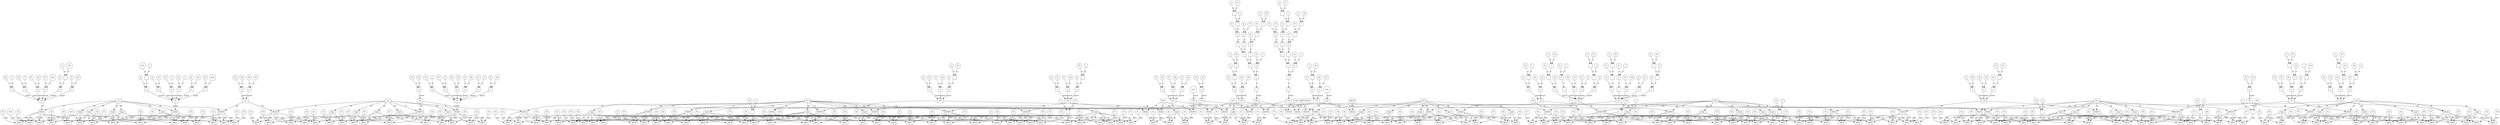 // Horn Graph
digraph {
	"predicate_0" [label="h5"  nodeName="predicate_0" class=predicateName GNNNodeID=0 shape="box"]
	"predicateArgument_0" [label="Arg0"  nodeName="predicateArgument_0" class=predicateArgument GNNNodeID=1 shape="ellipse"]
		"predicate_0" -> "predicateArgument_0" [ label="PA"]
	"predicateArgument_1" [label="Arg1"  nodeName="predicateArgument_1" class=predicateArgument GNNNodeID=2 shape="ellipse"]
		"predicate_0" -> "predicateArgument_1" [ label="PA"]
	"predicateArgument_2" [label="Arg2"  nodeName="predicateArgument_2" class=predicateArgument GNNNodeID=3 shape="ellipse"]
		"predicate_0" -> "predicateArgument_2" [ label="PA"]
	"predicateArgument_3" [label="Arg3"  nodeName="predicateArgument_3" class=predicateArgument GNNNodeID=4 shape="ellipse"]
		"predicate_0" -> "predicateArgument_3" [ label="PA"]
	"predicateArgument_4" [label="Arg4"  nodeName="predicateArgument_4" class=predicateArgument GNNNodeID=5 shape="ellipse"]
		"predicate_0" -> "predicateArgument_4" [ label="PA"]
	"predicate_1" [label="h9"  nodeName="predicate_1" class=predicateName GNNNodeID=6 shape="box"]
	"predicateArgument_5" [label="Arg0"  nodeName="predicateArgument_5" class=predicateArgument GNNNodeID=7 shape="ellipse"]
		"predicate_1" -> "predicateArgument_5" [ label="PA"]
	"predicateArgument_6" [label="Arg1"  nodeName="predicateArgument_6" class=predicateArgument GNNNodeID=8 shape="ellipse"]
		"predicate_1" -> "predicateArgument_6" [ label="PA"]
	"predicateArgument_7" [label="Arg2"  nodeName="predicateArgument_7" class=predicateArgument GNNNodeID=9 shape="ellipse"]
		"predicate_1" -> "predicateArgument_7" [ label="PA"]
	"predicateArgument_8" [label="Arg3"  nodeName="predicateArgument_8" class=predicateArgument GNNNodeID=10 shape="ellipse"]
		"predicate_1" -> "predicateArgument_8" [ label="PA"]
	"predicateArgument_9" [label="Arg4"  nodeName="predicateArgument_9" class=predicateArgument GNNNodeID=11 shape="ellipse"]
		"predicate_1" -> "predicateArgument_9" [ label="PA"]
	"predicate_2" [label="h11"  nodeName="predicate_2" class=predicateName GNNNodeID=12 shape="box"]
	"predicateArgument_10" [label="Arg0"  nodeName="predicateArgument_10" class=predicateArgument GNNNodeID=13 shape="ellipse"]
		"predicate_2" -> "predicateArgument_10" [ label="PA"]
	"predicateArgument_11" [label="Arg1"  nodeName="predicateArgument_11" class=predicateArgument GNNNodeID=14 shape="ellipse"]
		"predicate_2" -> "predicateArgument_11" [ label="PA"]
	"predicateArgument_12" [label="Arg2"  nodeName="predicateArgument_12" class=predicateArgument GNNNodeID=15 shape="ellipse"]
		"predicate_2" -> "predicateArgument_12" [ label="PA"]
	"predicateArgument_13" [label="Arg3"  nodeName="predicateArgument_13" class=predicateArgument GNNNodeID=16 shape="ellipse"]
		"predicate_2" -> "predicateArgument_13" [ label="PA"]
	"predicateArgument_14" [label="Arg4"  nodeName="predicateArgument_14" class=predicateArgument GNNNodeID=17 shape="ellipse"]
		"predicate_2" -> "predicateArgument_14" [ label="PA"]
	"predicate_3" [label="h16"  nodeName="predicate_3" class=predicateName GNNNodeID=18 shape="box"]
	"predicateArgument_15" [label="Arg0"  nodeName="predicateArgument_15" class=predicateArgument GNNNodeID=19 shape="ellipse"]
		"predicate_3" -> "predicateArgument_15" [ label="PA"]
	"predicateArgument_16" [label="Arg1"  nodeName="predicateArgument_16" class=predicateArgument GNNNodeID=20 shape="ellipse"]
		"predicate_3" -> "predicateArgument_16" [ label="PA"]
	"predicateArgument_17" [label="Arg2"  nodeName="predicateArgument_17" class=predicateArgument GNNNodeID=21 shape="ellipse"]
		"predicate_3" -> "predicateArgument_17" [ label="PA"]
	"predicateArgument_18" [label="Arg3"  nodeName="predicateArgument_18" class=predicateArgument GNNNodeID=22 shape="ellipse"]
		"predicate_3" -> "predicateArgument_18" [ label="PA"]
	"predicate_4" [label="h22"  nodeName="predicate_4" class=predicateName GNNNodeID=23 shape="box"]
	"predicateArgument_19" [label="Arg0"  nodeName="predicateArgument_19" class=predicateArgument GNNNodeID=24 shape="ellipse"]
		"predicate_4" -> "predicateArgument_19" [ label="PA"]
	"predicateArgument_20" [label="Arg1"  nodeName="predicateArgument_20" class=predicateArgument GNNNodeID=25 shape="ellipse"]
		"predicate_4" -> "predicateArgument_20" [ label="PA"]
	"predicateArgument_21" [label="Arg2"  nodeName="predicateArgument_21" class=predicateArgument GNNNodeID=26 shape="ellipse"]
		"predicate_4" -> "predicateArgument_21" [ label="PA"]
	"predicateArgument_22" [label="Arg3"  nodeName="predicateArgument_22" class=predicateArgument GNNNodeID=27 shape="ellipse"]
		"predicate_4" -> "predicateArgument_22" [ label="PA"]
	"predicateArgument_23" [label="Arg4"  nodeName="predicateArgument_23" class=predicateArgument GNNNodeID=28 shape="ellipse"]
		"predicate_4" -> "predicateArgument_23" [ label="PA"]
	"predicate_5" [label="h26"  nodeName="predicate_5" class=predicateName GNNNodeID=29 shape="box"]
	"predicateArgument_24" [label="Arg0"  nodeName="predicateArgument_24" class=predicateArgument GNNNodeID=30 shape="ellipse"]
		"predicate_5" -> "predicateArgument_24" [ label="PA"]
	"predicateArgument_25" [label="Arg1"  nodeName="predicateArgument_25" class=predicateArgument GNNNodeID=31 shape="ellipse"]
		"predicate_5" -> "predicateArgument_25" [ label="PA"]
	"predicateArgument_26" [label="Arg2"  nodeName="predicateArgument_26" class=predicateArgument GNNNodeID=32 shape="ellipse"]
		"predicate_5" -> "predicateArgument_26" [ label="PA"]
	"predicateArgument_27" [label="Arg3"  nodeName="predicateArgument_27" class=predicateArgument GNNNodeID=33 shape="ellipse"]
		"predicate_5" -> "predicateArgument_27" [ label="PA"]
	"predicateArgument_28" [label="Arg4"  nodeName="predicateArgument_28" class=predicateArgument GNNNodeID=34 shape="ellipse"]
		"predicate_5" -> "predicateArgument_28" [ label="PA"]
	"predicate_6" [label="h30"  nodeName="predicate_6" class=predicateName GNNNodeID=35 shape="box"]
	"predicateArgument_29" [label="Arg0"  nodeName="predicateArgument_29" class=predicateArgument GNNNodeID=36 shape="ellipse"]
		"predicate_6" -> "predicateArgument_29" [ label="PA"]
	"predicateArgument_30" [label="Arg1"  nodeName="predicateArgument_30" class=predicateArgument GNNNodeID=37 shape="ellipse"]
		"predicate_6" -> "predicateArgument_30" [ label="PA"]
	"predicateArgument_31" [label="Arg2"  nodeName="predicateArgument_31" class=predicateArgument GNNNodeID=38 shape="ellipse"]
		"predicate_6" -> "predicateArgument_31" [ label="PA"]
	"predicateArgument_32" [label="Arg3"  nodeName="predicateArgument_32" class=predicateArgument GNNNodeID=39 shape="ellipse"]
		"predicate_6" -> "predicateArgument_32" [ label="PA"]
	"predicateArgument_33" [label="Arg4"  nodeName="predicateArgument_33" class=predicateArgument GNNNodeID=40 shape="ellipse"]
		"predicate_6" -> "predicateArgument_33" [ label="PA"]
	"predicate_7" [label="h34"  nodeName="predicate_7" class=predicateName GNNNodeID=41 shape="box"]
	"predicateArgument_34" [label="Arg0"  nodeName="predicateArgument_34" class=predicateArgument GNNNodeID=42 shape="ellipse"]
		"predicate_7" -> "predicateArgument_34" [ label="PA"]
	"predicate_8" [label="h37"  nodeName="predicate_8" class=predicateName GNNNodeID=43 shape="box"]
	"predicateArgument_35" [label="Arg0"  nodeName="predicateArgument_35" class=predicateArgument GNNNodeID=44 shape="ellipse"]
		"predicate_8" -> "predicateArgument_35" [ label="PA"]
	"predicate_9" [label="CHC_COMP_FALSE"  nodeName="predicate_9" class=predicateName GNNNodeID=45 shape="box"]
	"predicate_10" [label="FALSE"  nodeName="predicate_10" class=predicateName GNNNodeID=46 shape="box"]
	"clause_0" [label="C0"  nodeName="clause_0" class=clause GNNNodeID=47 shape="box"]
	">=_48" [label="="  nodeName=">=_48" class=operator GNNNodeID=48 shape="square"]
		">=_48" -> "clause_0" [ label="guard"]
	"0_49" [label="0"  nodeName="0_49" class=constant GNNNodeID=49 shape="circle"]
		"0_49" -> ">=_48" [ label="st"]
	"-_50" [label="-"  nodeName="-_50" class=operator GNNNodeID=50 shape="square"]
		"-_50" -> ">=_48" [ label="st"]
	"-1_51" [label="-1"  nodeName="-1_51" class=constant GNNNodeID=51 shape="circle"]
		"-1_51" -> "-_50" [ label="st"]
	"P10_52" [label="P10"  nodeName="P10_52" class=symbolicConstant GNNNodeID=52 shape="circle"]
		"P10_52" -> "-_50" [ label="st"]
	"=_53" [label="="  nodeName="=_53" class=operator GNNNodeID=53 shape="square"]
		"=_53" -> "clause_0" [ label="guard"]
	"0_54" [label="0"  nodeName="0_54" class=constant GNNNodeID=54 shape="circle"]
		"0_54" -> "=_53" [ label="st"]
	"P2_55" [label="P2"  nodeName="P2_55" class=symbolicConstant GNNNodeID=55 shape="circle"]
		"P2_55" -> "=_53" [ label="st"]
	"=_56" [label="="  nodeName="=_56" class=operator GNNNodeID=56 shape="square"]
		"=_56" -> "clause_0" [ label="guard"]
	"P4_57" [label="P4"  nodeName="P4_57" class=symbolicConstant GNNNodeID=57 shape="circle"]
		"P4_57" -> "=_56" [ label="st"]
	"1_58" [label="1"  nodeName="1_58" class=constant GNNNodeID=58 shape="circle"]
		"1_58" -> "=_56" [ label="st"]
	"=_59" [label="="  nodeName="=_59" class=operator GNNNodeID=59 shape="square"]
		"=_59" -> "clause_0" [ label="guard"]
	"P3_60" [label="P3"  nodeName="P3_60" class=symbolicConstant GNNNodeID=60 shape="circle"]
		"P3_60" -> "=_59" [ label="st"]
	"1_61" [label="1"  nodeName="1_61" class=constant GNNNodeID=61 shape="circle"]
		"1_61" -> "=_59" [ label="st"]
	"=_62" [label="="  nodeName="=_62" class=operator GNNNodeID=62 shape="square"]
		"=_62" -> "clause_0" [ label="guard"]
	"P1_63" [label="P1"  nodeName="P1_63" class=symbolicConstant GNNNodeID=63 shape="circle"]
		"P1_63" -> "=_62" [ label="st"]
	"P6_64" [label="P6"  nodeName="P6_64" class=symbolicConstant GNNNodeID=64 shape="circle"]
		"P6_64" -> "=_62" [ label="st"]
	"=_65" [label="="  nodeName="=_65" class=operator GNNNodeID=65 shape="square"]
		"=_65" -> "clause_0" [ label="guard"]
	"P5_66" [label="P5"  nodeName="P5_66" class=symbolicConstant GNNNodeID=66 shape="circle"]
		"P5_66" -> "=_65" [ label="st"]
	"P10_67" [label="P10"  nodeName="P10_67" class=symbolicConstant GNNNodeID=67 shape="circle"]
		"P10_67" -> "=_65" [ label="st"]
	"clauseHead_0" [label="HEAD"  nodeName="clauseHead_0" class=clauseHead GNNNodeID=68 shape="box"]
		"clause_0" -> "clauseHead_0" [ label="CH"]
		"predicate_0" -> "clauseHead_0" [ label="PI"]
	"clauseArgument_0" [label="ARG0"  nodeName="clauseArgument_0" class=clauseArg GNNNodeID=69 shape="ellipse"]
		"clauseHead_0" -> "clauseArgument_0" [ label="ARG"]
		"predicateArgument_0" -> "clauseArgument_0" [ label="AI"]
	"P10_70" [label="P10"  nodeName="P10_70" class=symbolicConstant GNNNodeID=70 shape="circle"]
		"P10_70" -> "clauseArgument_0" [ label="data"]
	"clauseArgument_1" [label="ARG1"  nodeName="clauseArgument_1" class=clauseArg GNNNodeID=71 shape="ellipse"]
		"clauseHead_0" -> "clauseArgument_1" [ label="ARG"]
		"predicateArgument_1" -> "clauseArgument_1" [ label="AI"]
	"P6_72" [label="P6"  nodeName="P6_72" class=symbolicConstant GNNNodeID=72 shape="circle"]
		"P6_72" -> "clauseArgument_1" [ label="data"]
	"clauseArgument_2" [label="ARG2"  nodeName="clauseArgument_2" class=clauseArg GNNNodeID=73 shape="ellipse"]
		"clauseHead_0" -> "clauseArgument_2" [ label="ARG"]
		"predicateArgument_2" -> "clauseArgument_2" [ label="AI"]
	"P4_74" [label="P4"  nodeName="P4_74" class=symbolicConstant GNNNodeID=74 shape="circle"]
		"P4_74" -> "clauseArgument_2" [ label="data"]
	"clauseArgument_3" [label="ARG3"  nodeName="clauseArgument_3" class=clauseArg GNNNodeID=75 shape="ellipse"]
		"clauseHead_0" -> "clauseArgument_3" [ label="ARG"]
		"predicateArgument_3" -> "clauseArgument_3" [ label="AI"]
	"P3_76" [label="P3"  nodeName="P3_76" class=symbolicConstant GNNNodeID=76 shape="circle"]
		"P3_76" -> "clauseArgument_3" [ label="data"]
	"clauseArgument_4" [label="ARG4"  nodeName="clauseArgument_4" class=clauseArg GNNNodeID=77 shape="ellipse"]
		"clauseHead_0" -> "clauseArgument_4" [ label="ARG"]
		"predicateArgument_4" -> "clauseArgument_4" [ label="AI"]
	"P2_78" [label="P2"  nodeName="P2_78" class=symbolicConstant GNNNodeID=78 shape="circle"]
		"P2_78" -> "clauseArgument_4" [ label="data"]
	"clause_1" [label="C1"  nodeName="clause_1" class=clause GNNNodeID=79 shape="box"]
	">=_80" [label="="  nodeName=">=_80" class=operator GNNNodeID=80 shape="square"]
		">=_80" -> "clause_1" [ label="guard"]
	"0_81" [label="0"  nodeName="0_81" class=constant GNNNodeID=81 shape="circle"]
		"0_81" -> ">=_80" [ label="st"]
	"-_82" [label="-"  nodeName="-_82" class=operator GNNNodeID=82 shape="square"]
		"-_82" -> ">=_80" [ label="st"]
	"P10_83" [label="P10"  nodeName="P10_83" class=symbolicConstant GNNNodeID=83 shape="circle"]
		"P10_83" -> "-_82" [ label="st"]
	"1_84" [label="1"  nodeName="1_84" class=constant GNNNodeID=84 shape="circle"]
		"1_84" -> "-_82" [ label="st"]
	"=_85" [label="="  nodeName="=_85" class=operator GNNNodeID=85 shape="square"]
		"=_85" -> "clause_1" [ label="guard"]
	"0_86" [label="0"  nodeName="0_86" class=constant GNNNodeID=86 shape="circle"]
		"0_86" -> "=_85" [ label="st"]
	"P2_87" [label="P2"  nodeName="P2_87" class=symbolicConstant GNNNodeID=87 shape="circle"]
		"P2_87" -> "=_85" [ label="st"]
	"=_88" [label="="  nodeName="=_88" class=operator GNNNodeID=88 shape="square"]
		"=_88" -> "clause_1" [ label="guard"]
	"P4_89" [label="P4"  nodeName="P4_89" class=symbolicConstant GNNNodeID=89 shape="circle"]
		"P4_89" -> "=_88" [ label="st"]
	"1_90" [label="1"  nodeName="1_90" class=constant GNNNodeID=90 shape="circle"]
		"1_90" -> "=_88" [ label="st"]
	"=_91" [label="="  nodeName="=_91" class=operator GNNNodeID=91 shape="square"]
		"=_91" -> "clause_1" [ label="guard"]
	"P3_92" [label="P3"  nodeName="P3_92" class=symbolicConstant GNNNodeID=92 shape="circle"]
		"P3_92" -> "=_91" [ label="st"]
	"1_93" [label="1"  nodeName="1_93" class=constant GNNNodeID=93 shape="circle"]
		"1_93" -> "=_91" [ label="st"]
	"=_94" [label="="  nodeName="=_94" class=operator GNNNodeID=94 shape="square"]
		"=_94" -> "clause_1" [ label="guard"]
	"P1_95" [label="P1"  nodeName="P1_95" class=symbolicConstant GNNNodeID=95 shape="circle"]
		"P1_95" -> "=_94" [ label="st"]
	"P6_96" [label="P6"  nodeName="P6_96" class=symbolicConstant GNNNodeID=96 shape="circle"]
		"P6_96" -> "=_94" [ label="st"]
	"=_97" [label="="  nodeName="=_97" class=operator GNNNodeID=97 shape="square"]
		"=_97" -> "clause_1" [ label="guard"]
	"P5_98" [label="P5"  nodeName="P5_98" class=symbolicConstant GNNNodeID=98 shape="circle"]
		"P5_98" -> "=_97" [ label="st"]
	"P10_99" [label="P10"  nodeName="P10_99" class=symbolicConstant GNNNodeID=99 shape="circle"]
		"P10_99" -> "=_97" [ label="st"]
	"clauseHead_1" [label="HEAD"  nodeName="clauseHead_1" class=clauseHead GNNNodeID=100 shape="box"]
		"clause_1" -> "clauseHead_1" [ label="CH"]
		"predicate_0" -> "clauseHead_1" [ label="PI"]
	"clauseArgument_5" [label="ARG0"  nodeName="clauseArgument_5" class=clauseArg GNNNodeID=101 shape="ellipse"]
		"clauseHead_1" -> "clauseArgument_5" [ label="ARG"]
		"predicateArgument_0" -> "clauseArgument_5" [ label="AI"]
	"P10_102" [label="P10"  nodeName="P10_102" class=symbolicConstant GNNNodeID=102 shape="circle"]
		"P10_102" -> "clauseArgument_5" [ label="data"]
	"clauseArgument_6" [label="ARG1"  nodeName="clauseArgument_6" class=clauseArg GNNNodeID=103 shape="ellipse"]
		"clauseHead_1" -> "clauseArgument_6" [ label="ARG"]
		"predicateArgument_1" -> "clauseArgument_6" [ label="AI"]
	"P6_104" [label="P6"  nodeName="P6_104" class=symbolicConstant GNNNodeID=104 shape="circle"]
		"P6_104" -> "clauseArgument_6" [ label="data"]
	"clauseArgument_7" [label="ARG2"  nodeName="clauseArgument_7" class=clauseArg GNNNodeID=105 shape="ellipse"]
		"clauseHead_1" -> "clauseArgument_7" [ label="ARG"]
		"predicateArgument_2" -> "clauseArgument_7" [ label="AI"]
	"P4_106" [label="P4"  nodeName="P4_106" class=symbolicConstant GNNNodeID=106 shape="circle"]
		"P4_106" -> "clauseArgument_7" [ label="data"]
	"clauseArgument_8" [label="ARG3"  nodeName="clauseArgument_8" class=clauseArg GNNNodeID=107 shape="ellipse"]
		"clauseHead_1" -> "clauseArgument_8" [ label="ARG"]
		"predicateArgument_3" -> "clauseArgument_8" [ label="AI"]
	"P3_108" [label="P3"  nodeName="P3_108" class=symbolicConstant GNNNodeID=108 shape="circle"]
		"P3_108" -> "clauseArgument_8" [ label="data"]
	"clauseArgument_9" [label="ARG4"  nodeName="clauseArgument_9" class=clauseArg GNNNodeID=109 shape="ellipse"]
		"clauseHead_1" -> "clauseArgument_9" [ label="ARG"]
		"predicateArgument_4" -> "clauseArgument_9" [ label="AI"]
	"P2_110" [label="P2"  nodeName="P2_110" class=symbolicConstant GNNNodeID=110 shape="circle"]
		"P2_110" -> "clauseArgument_9" [ label="data"]
	"clause_2" [label="C2"  nodeName="clause_2" class=clause GNNNodeID=111 shape="box"]
	"=_112" [label="="  nodeName="=_112" class=operator GNNNodeID=112 shape="square"]
		"=_112" -> "clause_2" [ label="guard"]
	"P4_113" [label="P4"  nodeName="P4_113" class=symbolicConstant GNNNodeID=113 shape="circle"]
		"P4_113" -> "=_112" [ label="st"]
	"P9_114" [label="P9"  nodeName="P9_114" class=symbolicConstant GNNNodeID=114 shape="circle"]
		"P9_114" -> "=_112" [ label="st"]
	"=_115" [label="="  nodeName="=_115" class=operator GNNNodeID=115 shape="square"]
		"=_115" -> "clause_2" [ label="guard"]
	"P0_116" [label="P0"  nodeName="P0_116" class=symbolicConstant GNNNodeID=116 shape="circle"]
		"P0_116" -> "=_115" [ label="st"]
	"P5_117" [label="P5"  nodeName="P5_117" class=symbolicConstant GNNNodeID=117 shape="circle"]
		"P5_117" -> "=_115" [ label="st"]
	"clauseHead_2" [label="HEAD"  nodeName="clauseHead_2" class=clauseHead GNNNodeID=118 shape="box"]
		"clause_2" -> "clauseHead_2" [ label="CH"]
		"predicate_1" -> "clauseHead_2" [ label="PI"]
	"clauseArgument_10" [label="ARG0"  nodeName="clauseArgument_10" class=clauseArg GNNNodeID=119 shape="ellipse"]
		"clauseHead_2" -> "clauseArgument_10" [ label="ARG"]
		"predicateArgument_5" -> "clauseArgument_10" [ label="AI"]
	"P5_120" [label="P5"  nodeName="P5_120" class=symbolicConstant GNNNodeID=120 shape="circle"]
		"P5_120" -> "clauseArgument_10" [ label="data"]
	"clauseArgument_11" [label="ARG1"  nodeName="clauseArgument_11" class=clauseArg GNNNodeID=121 shape="ellipse"]
		"clauseHead_2" -> "clauseArgument_11" [ label="ARG"]
		"predicateArgument_6" -> "clauseArgument_11" [ label="AI"]
	"P4_122" [label="P4"  nodeName="P4_122" class=symbolicConstant GNNNodeID=122 shape="circle"]
		"P4_122" -> "clauseArgument_11" [ label="data"]
	"clauseArgument_12" [label="ARG2"  nodeName="clauseArgument_12" class=clauseArg GNNNodeID=123 shape="ellipse"]
		"clauseHead_2" -> "clauseArgument_12" [ label="ARG"]
		"predicateArgument_7" -> "clauseArgument_12" [ label="AI"]
	"P3_124" [label="P3"  nodeName="P3_124" class=symbolicConstant GNNNodeID=124 shape="circle"]
		"P3_124" -> "clauseArgument_12" [ label="data"]
	"clauseArgument_13" [label="ARG3"  nodeName="clauseArgument_13" class=clauseArg GNNNodeID=125 shape="ellipse"]
		"clauseHead_2" -> "clauseArgument_13" [ label="ARG"]
		"predicateArgument_8" -> "clauseArgument_13" [ label="AI"]
	"P2_126" [label="P2"  nodeName="P2_126" class=symbolicConstant GNNNodeID=126 shape="circle"]
		"P2_126" -> "clauseArgument_13" [ label="data"]
	"clauseArgument_14" [label="ARG4"  nodeName="clauseArgument_14" class=clauseArg GNNNodeID=127 shape="ellipse"]
		"clauseHead_2" -> "clauseArgument_14" [ label="ARG"]
		"predicateArgument_9" -> "clauseArgument_14" [ label="AI"]
	"P1_128" [label="P1"  nodeName="P1_128" class=symbolicConstant GNNNodeID=128 shape="circle"]
		"P1_128" -> "clauseArgument_14" [ label="data"]
	"clauseBody_0" [label="BODY0"  nodeName="clauseBody_0" class=clauseBody GNNNodeID=129 shape="box"]
		"clause_2" -> "clauseBody_0" [ label="CB"]
		"predicate_0" -> "clauseBody_0" [ label="PI"]
	"clauseArgument_15" [label="ARG0"  nodeName="clauseArgument_15" class=clauseArg GNNNodeID=130 shape="ellipse"]
		"clauseBody_0" -> "clauseArgument_15" [ label="ARG"]
		"predicateArgument_0" -> "clauseArgument_15" [ label="AI"]
	"P9_131" [label="P9"  nodeName="P9_131" class=symbolicConstant GNNNodeID=131 shape="circle"]
		"P9_131" -> "clauseArgument_15" [ label="data"]
	"clauseArgument_16" [label="ARG1"  nodeName="clauseArgument_16" class=clauseArg GNNNodeID=132 shape="ellipse"]
		"clauseBody_0" -> "clauseArgument_16" [ label="ARG"]
		"predicateArgument_1" -> "clauseArgument_16" [ label="AI"]
	"P5_133" [label="P5"  nodeName="P5_133" class=symbolicConstant GNNNodeID=133 shape="circle"]
		"P5_133" -> "clauseArgument_16" [ label="data"]
	"clauseArgument_17" [label="ARG2"  nodeName="clauseArgument_17" class=clauseArg GNNNodeID=134 shape="ellipse"]
		"clauseBody_0" -> "clauseArgument_17" [ label="ARG"]
		"predicateArgument_2" -> "clauseArgument_17" [ label="AI"]
	"P3_135" [label="P3"  nodeName="P3_135" class=symbolicConstant GNNNodeID=135 shape="circle"]
		"P3_135" -> "clauseArgument_17" [ label="data"]
	"clauseArgument_18" [label="ARG3"  nodeName="clauseArgument_18" class=clauseArg GNNNodeID=136 shape="ellipse"]
		"clauseBody_0" -> "clauseArgument_18" [ label="ARG"]
		"predicateArgument_3" -> "clauseArgument_18" [ label="AI"]
	"P2_137" [label="P2"  nodeName="P2_137" class=symbolicConstant GNNNodeID=137 shape="circle"]
		"P2_137" -> "clauseArgument_18" [ label="data"]
	"clauseArgument_19" [label="ARG4"  nodeName="clauseArgument_19" class=clauseArg GNNNodeID=138 shape="ellipse"]
		"clauseBody_0" -> "clauseArgument_19" [ label="ARG"]
		"predicateArgument_4" -> "clauseArgument_19" [ label="AI"]
	"P1_139" [label="P1"  nodeName="P1_139" class=symbolicConstant GNNNodeID=139 shape="circle"]
		"P1_139" -> "clauseArgument_19" [ label="data"]
	"clause_3" [label="C3"  nodeName="clause_3" class=clause GNNNodeID=140 shape="box"]
	"=_141" [label="="  nodeName="=_141" class=operator GNNNodeID=141 shape="square"]
		"=_141" -> "clause_3" [ label="guard"]
	"P1_142" [label="P1"  nodeName="P1_142" class=symbolicConstant GNNNodeID=142 shape="circle"]
		"P1_142" -> "=_141" [ label="st"]
	"1_143" [label="1"  nodeName="1_143" class=constant GNNNodeID=143 shape="circle"]
		"1_143" -> "=_141" [ label="st"]
	"=_144" [label="="  nodeName="=_144" class=operator GNNNodeID=144 shape="square"]
		"=_144" -> "clause_3" [ label="guard"]
	"0_145" [label="0"  nodeName="0_145" class=constant GNNNodeID=145 shape="circle"]
		"0_145" -> "=_144" [ label="st"]
	"P4_146" [label="P4"  nodeName="P4_146" class=symbolicConstant GNNNodeID=146 shape="circle"]
		"P4_146" -> "=_144" [ label="st"]
	"=_147" [label="="  nodeName="=_147" class=operator GNNNodeID=147 shape="square"]
		"=_147" -> "clause_3" [ label="guard"]
	"P3_148" [label="P3"  nodeName="P3_148" class=symbolicConstant GNNNodeID=148 shape="circle"]
		"P3_148" -> "=_147" [ label="st"]
	"1_149" [label="1"  nodeName="1_149" class=constant GNNNodeID=149 shape="circle"]
		"1_149" -> "=_147" [ label="st"]
	"=_150" [label="="  nodeName="=_150" class=operator GNNNodeID=150 shape="square"]
		"=_150" -> "clause_3" [ label="guard"]
	"P2_151" [label="P2"  nodeName="P2_151" class=symbolicConstant GNNNodeID=151 shape="circle"]
		"P2_151" -> "=_150" [ label="st"]
	"1_152" [label="1"  nodeName="1_152" class=constant GNNNodeID=152 shape="circle"]
		"1_152" -> "=_150" [ label="st"]
	"=_153" [label="="  nodeName="=_153" class=operator GNNNodeID=153 shape="square"]
		"=_153" -> "clause_3" [ label="guard"]
	"P0_154" [label="P0"  nodeName="P0_154" class=symbolicConstant GNNNodeID=154 shape="circle"]
		"P0_154" -> "=_153" [ label="st"]
	"P5_155" [label="P5"  nodeName="P5_155" class=symbolicConstant GNNNodeID=155 shape="circle"]
		"P5_155" -> "=_153" [ label="st"]
	"=_156" [label="="  nodeName="=_156" class=operator GNNNodeID=156 shape="square"]
		"=_156" -> "clause_3" [ label="guard"]
	"0_157" [label="0"  nodeName="0_157" class=constant GNNNodeID=157 shape="circle"]
		"0_157" -> "=_156" [ label="st"]
	"P9_158" [label="P9"  nodeName="P9_158" class=symbolicConstant GNNNodeID=158 shape="circle"]
		"P9_158" -> "=_156" [ label="st"]
	"clauseHead_3" [label="HEAD"  nodeName="clauseHead_3" class=clauseHead GNNNodeID=159 shape="box"]
		"clause_3" -> "clauseHead_3" [ label="CH"]
		"predicate_1" -> "clauseHead_3" [ label="PI"]
	"clauseArgument_20" [label="ARG0"  nodeName="clauseArgument_20" class=clauseArg GNNNodeID=160 shape="ellipse"]
		"clauseHead_3" -> "clauseArgument_20" [ label="ARG"]
		"predicateArgument_5" -> "clauseArgument_20" [ label="AI"]
	"P5_161" [label="P5"  nodeName="P5_161" class=symbolicConstant GNNNodeID=161 shape="circle"]
		"P5_161" -> "clauseArgument_20" [ label="data"]
	"clauseArgument_21" [label="ARG1"  nodeName="clauseArgument_21" class=clauseArg GNNNodeID=162 shape="ellipse"]
		"clauseHead_3" -> "clauseArgument_21" [ label="ARG"]
		"predicateArgument_6" -> "clauseArgument_21" [ label="AI"]
	"P4_163" [label="P4"  nodeName="P4_163" class=symbolicConstant GNNNodeID=163 shape="circle"]
		"P4_163" -> "clauseArgument_21" [ label="data"]
	"clauseArgument_22" [label="ARG2"  nodeName="clauseArgument_22" class=clauseArg GNNNodeID=164 shape="ellipse"]
		"clauseHead_3" -> "clauseArgument_22" [ label="ARG"]
		"predicateArgument_7" -> "clauseArgument_22" [ label="AI"]
	"P3_165" [label="P3"  nodeName="P3_165" class=symbolicConstant GNNNodeID=165 shape="circle"]
		"P3_165" -> "clauseArgument_22" [ label="data"]
	"clauseArgument_23" [label="ARG3"  nodeName="clauseArgument_23" class=clauseArg GNNNodeID=166 shape="ellipse"]
		"clauseHead_3" -> "clauseArgument_23" [ label="ARG"]
		"predicateArgument_8" -> "clauseArgument_23" [ label="AI"]
	"P2_167" [label="P2"  nodeName="P2_167" class=symbolicConstant GNNNodeID=167 shape="circle"]
		"P2_167" -> "clauseArgument_23" [ label="data"]
	"clauseArgument_24" [label="ARG4"  nodeName="clauseArgument_24" class=clauseArg GNNNodeID=168 shape="ellipse"]
		"clauseHead_3" -> "clauseArgument_24" [ label="ARG"]
		"predicateArgument_9" -> "clauseArgument_24" [ label="AI"]
	"P1_169" [label="P1"  nodeName="P1_169" class=symbolicConstant GNNNodeID=169 shape="circle"]
		"P1_169" -> "clauseArgument_24" [ label="data"]
	"clause_4" [label="C4"  nodeName="clause_4" class=clause GNNNodeID=170 shape="box"]
	"=_171" [label="="  nodeName="=_171" class=operator GNNNodeID=171 shape="square"]
		"=_171" -> "clause_4" [ label="guard"]
	"P0_172" [label="P0"  nodeName="P0_172" class=symbolicConstant GNNNodeID=172 shape="circle"]
		"P0_172" -> "=_171" [ label="st"]
	"P5_173" [label="P5"  nodeName="P5_173" class=symbolicConstant GNNNodeID=173 shape="circle"]
		"P5_173" -> "=_171" [ label="st"]
	"clauseHead_4" [label="HEAD"  nodeName="clauseHead_4" class=clauseHead GNNNodeID=174 shape="box"]
		"clause_4" -> "clauseHead_4" [ label="CH"]
		"predicate_2" -> "clauseHead_4" [ label="PI"]
	"clauseArgument_25" [label="ARG0"  nodeName="clauseArgument_25" class=clauseArg GNNNodeID=175 shape="ellipse"]
		"clauseHead_4" -> "clauseArgument_25" [ label="ARG"]
		"predicateArgument_10" -> "clauseArgument_25" [ label="AI"]
	"P5_176" [label="P5"  nodeName="P5_176" class=symbolicConstant GNNNodeID=176 shape="circle"]
		"P5_176" -> "clauseArgument_25" [ label="data"]
	"clauseArgument_26" [label="ARG1"  nodeName="clauseArgument_26" class=clauseArg GNNNodeID=177 shape="ellipse"]
		"clauseHead_4" -> "clauseArgument_26" [ label="ARG"]
		"predicateArgument_11" -> "clauseArgument_26" [ label="AI"]
	"P4_178" [label="P4"  nodeName="P4_178" class=symbolicConstant GNNNodeID=178 shape="circle"]
		"P4_178" -> "clauseArgument_26" [ label="data"]
	"clauseArgument_27" [label="ARG2"  nodeName="clauseArgument_27" class=clauseArg GNNNodeID=179 shape="ellipse"]
		"clauseHead_4" -> "clauseArgument_27" [ label="ARG"]
		"predicateArgument_12" -> "clauseArgument_27" [ label="AI"]
	"P3_180" [label="P3"  nodeName="P3_180" class=symbolicConstant GNNNodeID=180 shape="circle"]
		"P3_180" -> "clauseArgument_27" [ label="data"]
	"clauseArgument_28" [label="ARG3"  nodeName="clauseArgument_28" class=clauseArg GNNNodeID=181 shape="ellipse"]
		"clauseHead_4" -> "clauseArgument_28" [ label="ARG"]
		"predicateArgument_13" -> "clauseArgument_28" [ label="AI"]
	"P2_182" [label="P2"  nodeName="P2_182" class=symbolicConstant GNNNodeID=182 shape="circle"]
		"P2_182" -> "clauseArgument_28" [ label="data"]
	"clauseArgument_29" [label="ARG4"  nodeName="clauseArgument_29" class=clauseArg GNNNodeID=183 shape="ellipse"]
		"clauseHead_4" -> "clauseArgument_29" [ label="ARG"]
		"predicateArgument_14" -> "clauseArgument_29" [ label="AI"]
	"P1_184" [label="P1"  nodeName="P1_184" class=symbolicConstant GNNNodeID=184 shape="circle"]
		"P1_184" -> "clauseArgument_29" [ label="data"]
	"clauseBody_1" [label="BODY0"  nodeName="clauseBody_1" class=clauseBody GNNNodeID=185 shape="box"]
		"clause_4" -> "clauseBody_1" [ label="CB"]
		"predicate_1" -> "clauseBody_1" [ label="PI"]
	"clauseArgument_30" [label="ARG0"  nodeName="clauseArgument_30" class=clauseArg GNNNodeID=186 shape="ellipse"]
		"clauseBody_1" -> "clauseArgument_30" [ label="ARG"]
		"predicateArgument_5" -> "clauseArgument_30" [ label="AI"]
	"P5_187" [label="P5"  nodeName="P5_187" class=symbolicConstant GNNNodeID=187 shape="circle"]
		"P5_187" -> "clauseArgument_30" [ label="data"]
	"clauseArgument_31" [label="ARG1"  nodeName="clauseArgument_31" class=clauseArg GNNNodeID=188 shape="ellipse"]
		"clauseBody_1" -> "clauseArgument_31" [ label="ARG"]
		"predicateArgument_6" -> "clauseArgument_31" [ label="AI"]
	"P4_189" [label="P4"  nodeName="P4_189" class=symbolicConstant GNNNodeID=189 shape="circle"]
		"P4_189" -> "clauseArgument_31" [ label="data"]
	"clauseArgument_32" [label="ARG2"  nodeName="clauseArgument_32" class=clauseArg GNNNodeID=190 shape="ellipse"]
		"clauseBody_1" -> "clauseArgument_32" [ label="ARG"]
		"predicateArgument_7" -> "clauseArgument_32" [ label="AI"]
	"P3_191" [label="P3"  nodeName="P3_191" class=symbolicConstant GNNNodeID=191 shape="circle"]
		"P3_191" -> "clauseArgument_32" [ label="data"]
	"clauseArgument_33" [label="ARG3"  nodeName="clauseArgument_33" class=clauseArg GNNNodeID=192 shape="ellipse"]
		"clauseBody_1" -> "clauseArgument_33" [ label="ARG"]
		"predicateArgument_8" -> "clauseArgument_33" [ label="AI"]
	"P2_193" [label="P2"  nodeName="P2_193" class=symbolicConstant GNNNodeID=193 shape="circle"]
		"P2_193" -> "clauseArgument_33" [ label="data"]
	"clauseArgument_34" [label="ARG4"  nodeName="clauseArgument_34" class=clauseArg GNNNodeID=194 shape="ellipse"]
		"clauseBody_1" -> "clauseArgument_34" [ label="ARG"]
		"predicateArgument_9" -> "clauseArgument_34" [ label="AI"]
	"P1_195" [label="P1"  nodeName="P1_195" class=symbolicConstant GNNNodeID=195 shape="circle"]
		"P1_195" -> "clauseArgument_34" [ label="data"]
	"clause_5" [label="C5"  nodeName="clause_5" class=clause GNNNodeID=196 shape="box"]
	">=_197" [label="="  nodeName=">=_197" class=operator GNNNodeID=197 shape="square"]
		">=_197" -> "clause_5" [ label="guard"]
	"0_198" [label="0"  nodeName="0_198" class=constant GNNNodeID=198 shape="circle"]
		"0_198" -> ">=_197" [ label="st"]
	"-_199" [label="-"  nodeName="-_199" class=operator GNNNodeID=199 shape="square"]
		"-_199" -> ">=_197" [ label="st"]
	"-1_200" [label="-1"  nodeName="-1_200" class=constant GNNNodeID=200 shape="circle"]
		"-1_200" -> "-_199" [ label="st"]
	"P5_201" [label="P5"  nodeName="P5_201" class=symbolicConstant GNNNodeID=201 shape="circle"]
		"P5_201" -> "-_199" [ label="st"]
	"=_202" [label="="  nodeName="=_202" class=operator GNNNodeID=202 shape="square"]
		"=_202" -> "clause_5" [ label="guard"]
	"P0_203" [label="P0"  nodeName="P0_203" class=symbolicConstant GNNNodeID=203 shape="circle"]
		"P0_203" -> "=_202" [ label="st"]
	"P5_204" [label="P5"  nodeName="P5_204" class=symbolicConstant GNNNodeID=204 shape="circle"]
		"P5_204" -> "=_202" [ label="st"]
	"clauseHead_5" [label="HEAD"  nodeName="clauseHead_5" class=clauseHead GNNNodeID=205 shape="box"]
		"clause_5" -> "clauseHead_5" [ label="CH"]
		"predicate_3" -> "clauseHead_5" [ label="PI"]
	"clauseArgument_35" [label="ARG0"  nodeName="clauseArgument_35" class=clauseArg GNNNodeID=206 shape="ellipse"]
		"clauseHead_5" -> "clauseArgument_35" [ label="ARG"]
		"predicateArgument_15" -> "clauseArgument_35" [ label="AI"]
	"P5_207" [label="P5"  nodeName="P5_207" class=symbolicConstant GNNNodeID=207 shape="circle"]
		"P5_207" -> "clauseArgument_35" [ label="data"]
	"clauseArgument_36" [label="ARG1"  nodeName="clauseArgument_36" class=clauseArg GNNNodeID=208 shape="ellipse"]
		"clauseHead_5" -> "clauseArgument_36" [ label="ARG"]
		"predicateArgument_16" -> "clauseArgument_36" [ label="AI"]
	"P4_209" [label="P4"  nodeName="P4_209" class=symbolicConstant GNNNodeID=209 shape="circle"]
		"P4_209" -> "clauseArgument_36" [ label="data"]
	"clauseArgument_37" [label="ARG2"  nodeName="clauseArgument_37" class=clauseArg GNNNodeID=210 shape="ellipse"]
		"clauseHead_5" -> "clauseArgument_37" [ label="ARG"]
		"predicateArgument_17" -> "clauseArgument_37" [ label="AI"]
	"P3_211" [label="P3"  nodeName="P3_211" class=symbolicConstant GNNNodeID=211 shape="circle"]
		"P3_211" -> "clauseArgument_37" [ label="data"]
	"clauseArgument_38" [label="ARG3"  nodeName="clauseArgument_38" class=clauseArg GNNNodeID=212 shape="ellipse"]
		"clauseHead_5" -> "clauseArgument_38" [ label="ARG"]
		"predicateArgument_18" -> "clauseArgument_38" [ label="AI"]
	"P2_213" [label="P2"  nodeName="P2_213" class=symbolicConstant GNNNodeID=213 shape="circle"]
		"P2_213" -> "clauseArgument_38" [ label="data"]
	"clauseBody_2" [label="BODY0"  nodeName="clauseBody_2" class=clauseBody GNNNodeID=214 shape="box"]
		"clause_5" -> "clauseBody_2" [ label="CB"]
		"predicate_2" -> "clauseBody_2" [ label="PI"]
	"clauseArgument_39" [label="ARG0"  nodeName="clauseArgument_39" class=clauseArg GNNNodeID=215 shape="ellipse"]
		"clauseBody_2" -> "clauseArgument_39" [ label="ARG"]
		"predicateArgument_10" -> "clauseArgument_39" [ label="AI"]
	"P5_216" [label="P5"  nodeName="P5_216" class=symbolicConstant GNNNodeID=216 shape="circle"]
		"P5_216" -> "clauseArgument_39" [ label="data"]
	"clauseArgument_40" [label="ARG1"  nodeName="clauseArgument_40" class=clauseArg GNNNodeID=217 shape="ellipse"]
		"clauseBody_2" -> "clauseArgument_40" [ label="ARG"]
		"predicateArgument_11" -> "clauseArgument_40" [ label="AI"]
	"P4_218" [label="P4"  nodeName="P4_218" class=symbolicConstant GNNNodeID=218 shape="circle"]
		"P4_218" -> "clauseArgument_40" [ label="data"]
	"clauseArgument_41" [label="ARG2"  nodeName="clauseArgument_41" class=clauseArg GNNNodeID=219 shape="ellipse"]
		"clauseBody_2" -> "clauseArgument_41" [ label="ARG"]
		"predicateArgument_12" -> "clauseArgument_41" [ label="AI"]
	"P3_220" [label="P3"  nodeName="P3_220" class=symbolicConstant GNNNodeID=220 shape="circle"]
		"P3_220" -> "clauseArgument_41" [ label="data"]
	"clauseArgument_42" [label="ARG3"  nodeName="clauseArgument_42" class=clauseArg GNNNodeID=221 shape="ellipse"]
		"clauseBody_2" -> "clauseArgument_42" [ label="ARG"]
		"predicateArgument_13" -> "clauseArgument_42" [ label="AI"]
	"P2_222" [label="P2"  nodeName="P2_222" class=symbolicConstant GNNNodeID=222 shape="circle"]
		"P2_222" -> "clauseArgument_42" [ label="data"]
	"clauseArgument_43" [label="ARG4"  nodeName="clauseArgument_43" class=clauseArg GNNNodeID=223 shape="ellipse"]
		"clauseBody_2" -> "clauseArgument_43" [ label="ARG"]
		"predicateArgument_14" -> "clauseArgument_43" [ label="AI"]
	"P1_224" [label="P1"  nodeName="P1_224" class=symbolicConstant GNNNodeID=224 shape="circle"]
		"P1_224" -> "clauseArgument_43" [ label="data"]
	"clause_6" [label="C6"  nodeName="clause_6" class=clause GNNNodeID=225 shape="box"]
	">=_226" [label="="  nodeName=">=_226" class=operator GNNNodeID=226 shape="square"]
		">=_226" -> "clause_6" [ label="guard"]
	"0_227" [label="0"  nodeName="0_227" class=constant GNNNodeID=227 shape="circle"]
		"0_227" -> ">=_226" [ label="st"]
	"-_228" [label="-"  nodeName="-_228" class=operator GNNNodeID=228 shape="square"]
		"-_228" -> ">=_226" [ label="st"]
	"P5_229" [label="P5"  nodeName="P5_229" class=symbolicConstant GNNNodeID=229 shape="circle"]
		"P5_229" -> "-_228" [ label="st"]
	"1_230" [label="1"  nodeName="1_230" class=constant GNNNodeID=230 shape="circle"]
		"1_230" -> "-_228" [ label="st"]
	"=_231" [label="="  nodeName="=_231" class=operator GNNNodeID=231 shape="square"]
		"=_231" -> "clause_6" [ label="guard"]
	"P0_232" [label="P0"  nodeName="P0_232" class=symbolicConstant GNNNodeID=232 shape="circle"]
		"P0_232" -> "=_231" [ label="st"]
	"P5_233" [label="P5"  nodeName="P5_233" class=symbolicConstant GNNNodeID=233 shape="circle"]
		"P5_233" -> "=_231" [ label="st"]
	"clauseHead_6" [label="HEAD"  nodeName="clauseHead_6" class=clauseHead GNNNodeID=234 shape="box"]
		"clause_6" -> "clauseHead_6" [ label="CH"]
		"predicate_3" -> "clauseHead_6" [ label="PI"]
	"clauseArgument_44" [label="ARG0"  nodeName="clauseArgument_44" class=clauseArg GNNNodeID=235 shape="ellipse"]
		"clauseHead_6" -> "clauseArgument_44" [ label="ARG"]
		"predicateArgument_15" -> "clauseArgument_44" [ label="AI"]
	"P5_236" [label="P5"  nodeName="P5_236" class=symbolicConstant GNNNodeID=236 shape="circle"]
		"P5_236" -> "clauseArgument_44" [ label="data"]
	"clauseArgument_45" [label="ARG1"  nodeName="clauseArgument_45" class=clauseArg GNNNodeID=237 shape="ellipse"]
		"clauseHead_6" -> "clauseArgument_45" [ label="ARG"]
		"predicateArgument_16" -> "clauseArgument_45" [ label="AI"]
	"P4_238" [label="P4"  nodeName="P4_238" class=symbolicConstant GNNNodeID=238 shape="circle"]
		"P4_238" -> "clauseArgument_45" [ label="data"]
	"clauseArgument_46" [label="ARG2"  nodeName="clauseArgument_46" class=clauseArg GNNNodeID=239 shape="ellipse"]
		"clauseHead_6" -> "clauseArgument_46" [ label="ARG"]
		"predicateArgument_17" -> "clauseArgument_46" [ label="AI"]
	"P3_240" [label="P3"  nodeName="P3_240" class=symbolicConstant GNNNodeID=240 shape="circle"]
		"P3_240" -> "clauseArgument_46" [ label="data"]
	"clauseArgument_47" [label="ARG3"  nodeName="clauseArgument_47" class=clauseArg GNNNodeID=241 shape="ellipse"]
		"clauseHead_6" -> "clauseArgument_47" [ label="ARG"]
		"predicateArgument_18" -> "clauseArgument_47" [ label="AI"]
	"P2_242" [label="P2"  nodeName="P2_242" class=symbolicConstant GNNNodeID=242 shape="circle"]
		"P2_242" -> "clauseArgument_47" [ label="data"]
	"clauseBody_3" [label="BODY0"  nodeName="clauseBody_3" class=clauseBody GNNNodeID=243 shape="box"]
		"clause_6" -> "clauseBody_3" [ label="CB"]
		"predicate_2" -> "clauseBody_3" [ label="PI"]
	"clauseArgument_48" [label="ARG0"  nodeName="clauseArgument_48" class=clauseArg GNNNodeID=244 shape="ellipse"]
		"clauseBody_3" -> "clauseArgument_48" [ label="ARG"]
		"predicateArgument_10" -> "clauseArgument_48" [ label="AI"]
	"P5_245" [label="P5"  nodeName="P5_245" class=symbolicConstant GNNNodeID=245 shape="circle"]
		"P5_245" -> "clauseArgument_48" [ label="data"]
	"clauseArgument_49" [label="ARG1"  nodeName="clauseArgument_49" class=clauseArg GNNNodeID=246 shape="ellipse"]
		"clauseBody_3" -> "clauseArgument_49" [ label="ARG"]
		"predicateArgument_11" -> "clauseArgument_49" [ label="AI"]
	"P4_247" [label="P4"  nodeName="P4_247" class=symbolicConstant GNNNodeID=247 shape="circle"]
		"P4_247" -> "clauseArgument_49" [ label="data"]
	"clauseArgument_50" [label="ARG2"  nodeName="clauseArgument_50" class=clauseArg GNNNodeID=248 shape="ellipse"]
		"clauseBody_3" -> "clauseArgument_50" [ label="ARG"]
		"predicateArgument_12" -> "clauseArgument_50" [ label="AI"]
	"P3_249" [label="P3"  nodeName="P3_249" class=symbolicConstant GNNNodeID=249 shape="circle"]
		"P3_249" -> "clauseArgument_50" [ label="data"]
	"clauseArgument_51" [label="ARG3"  nodeName="clauseArgument_51" class=clauseArg GNNNodeID=250 shape="ellipse"]
		"clauseBody_3" -> "clauseArgument_51" [ label="ARG"]
		"predicateArgument_13" -> "clauseArgument_51" [ label="AI"]
	"P2_251" [label="P2"  nodeName="P2_251" class=symbolicConstant GNNNodeID=251 shape="circle"]
		"P2_251" -> "clauseArgument_51" [ label="data"]
	"clauseArgument_52" [label="ARG4"  nodeName="clauseArgument_52" class=clauseArg GNNNodeID=252 shape="ellipse"]
		"clauseBody_3" -> "clauseArgument_52" [ label="ARG"]
		"predicateArgument_14" -> "clauseArgument_52" [ label="AI"]
	"P1_253" [label="P1"  nodeName="P1_253" class=symbolicConstant GNNNodeID=253 shape="circle"]
		"P1_253" -> "clauseArgument_52" [ label="data"]
	"clause_7" [label="C7"  nodeName="clause_7" class=clause GNNNodeID=254 shape="box"]
	"=_255" [label="="  nodeName="=_255" class=operator GNNNodeID=255 shape="square"]
		"=_255" -> "clause_7" [ label="guard"]
	"P4_256" [label="P4"  nodeName="P4_256" class=symbolicConstant GNNNodeID=256 shape="circle"]
		"P4_256" -> "=_255" [ label="st"]
	"+_257" [label="+"  nodeName="+_257" class=operator GNNNodeID=257 shape="square"]
		"+_257" -> "=_255" [ label="st"]
	"-_258" [label="-"  nodeName="-_258" class=operator GNNNodeID=258 shape="square"]
		"-_258" -> "+_257" [ label="st"]
	"1_259" [label="1"  nodeName="1_259" class=constant GNNNodeID=259 shape="circle"]
		"1_259" -> "-_258" [ label="st"]
	"P5_260" [label="P5"  nodeName="P5_260" class=symbolicConstant GNNNodeID=260 shape="circle"]
		"P5_260" -> "-_258" [ label="st"]
	"P3_261" [label="P3"  nodeName="P3_261" class=symbolicConstant GNNNodeID=261 shape="circle"]
		"P3_261" -> "+_257" [ label="st"]
	">=_262" [label="="  nodeName=">=_262" class=operator GNNNodeID=262 shape="square"]
		">=_262" -> "clause_7" [ label="guard"]
	"0_263" [label="0"  nodeName="0_263" class=constant GNNNodeID=263 shape="circle"]
		"0_263" -> ">=_262" [ label="st"]
	"-_264" [label="-"  nodeName="-_264" class=operator GNNNodeID=264 shape="square"]
		"-_264" -> ">=_262" [ label="st"]
	"-1_265" [label="-1"  nodeName="-1_265" class=constant GNNNodeID=265 shape="circle"]
		"-1_265" -> "-_264" [ label="st"]
	"P6_266" [label="P6"  nodeName="P6_266" class=symbolicConstant GNNNodeID=266 shape="circle"]
		"P6_266" -> "-_264" [ label="st"]
	"=_267" [label="="  nodeName="=_267" class=operator GNNNodeID=267 shape="square"]
		"=_267" -> "clause_7" [ label="guard"]
	"P2_268" [label="P2"  nodeName="P2_268" class=symbolicConstant GNNNodeID=268 shape="circle"]
		"P2_268" -> "=_267" [ label="st"]
	"P7_269" [label="P7"  nodeName="P7_269" class=symbolicConstant GNNNodeID=269 shape="circle"]
		"P7_269" -> "=_267" [ label="st"]
	"clauseHead_7" [label="HEAD"  nodeName="clauseHead_7" class=clauseHead GNNNodeID=270 shape="box"]
		"clause_7" -> "clauseHead_7" [ label="CH"]
		"predicate_4" -> "clauseHead_7" [ label="PI"]
	"clauseArgument_53" [label="ARG0"  nodeName="clauseArgument_53" class=clauseArg GNNNodeID=271 shape="ellipse"]
		"clauseHead_7" -> "clauseArgument_53" [ label="ARG"]
		"predicateArgument_19" -> "clauseArgument_53" [ label="AI"]
	"P7_272" [label="P7"  nodeName="P7_272" class=symbolicConstant GNNNodeID=272 shape="circle"]
		"P7_272" -> "clauseArgument_53" [ label="data"]
	"clauseArgument_54" [label="ARG1"  nodeName="clauseArgument_54" class=clauseArg GNNNodeID=273 shape="ellipse"]
		"clauseHead_7" -> "clauseArgument_54" [ label="ARG"]
		"predicateArgument_20" -> "clauseArgument_54" [ label="AI"]
	"P6_274" [label="P6"  nodeName="P6_274" class=symbolicConstant GNNNodeID=274 shape="circle"]
		"P6_274" -> "clauseArgument_54" [ label="data"]
	"clauseArgument_55" [label="ARG2"  nodeName="clauseArgument_55" class=clauseArg GNNNodeID=275 shape="ellipse"]
		"clauseHead_7" -> "clauseArgument_55" [ label="ARG"]
		"predicateArgument_21" -> "clauseArgument_55" [ label="AI"]
	"P5_276" [label="P5"  nodeName="P5_276" class=symbolicConstant GNNNodeID=276 shape="circle"]
		"P5_276" -> "clauseArgument_55" [ label="data"]
	"clauseArgument_56" [label="ARG3"  nodeName="clauseArgument_56" class=clauseArg GNNNodeID=277 shape="ellipse"]
		"clauseHead_7" -> "clauseArgument_56" [ label="ARG"]
		"predicateArgument_22" -> "clauseArgument_56" [ label="AI"]
	"P4_278" [label="P4"  nodeName="P4_278" class=symbolicConstant GNNNodeID=278 shape="circle"]
		"P4_278" -> "clauseArgument_56" [ label="data"]
	"clauseArgument_57" [label="ARG4"  nodeName="clauseArgument_57" class=clauseArg GNNNodeID=279 shape="ellipse"]
		"clauseHead_7" -> "clauseArgument_57" [ label="ARG"]
		"predicateArgument_23" -> "clauseArgument_57" [ label="AI"]
	"P3_280" [label="P3"  nodeName="P3_280" class=symbolicConstant GNNNodeID=280 shape="circle"]
		"P3_280" -> "clauseArgument_57" [ label="data"]
	"clauseBody_4" [label="BODY0"  nodeName="clauseBody_4" class=clauseBody GNNNodeID=281 shape="box"]
		"clause_7" -> "clauseBody_4" [ label="CB"]
		"predicate_3" -> "clauseBody_4" [ label="PI"]
	"clauseArgument_58" [label="ARG0"  nodeName="clauseArgument_58" class=clauseArg GNNNodeID=282 shape="ellipse"]
		"clauseBody_4" -> "clauseArgument_58" [ label="ARG"]
		"predicateArgument_15" -> "clauseArgument_58" [ label="AI"]
	"P7_283" [label="P7"  nodeName="P7_283" class=symbolicConstant GNNNodeID=283 shape="circle"]
		"P7_283" -> "clauseArgument_58" [ label="data"]
	"clauseArgument_59" [label="ARG1"  nodeName="clauseArgument_59" class=clauseArg GNNNodeID=284 shape="ellipse"]
		"clauseBody_4" -> "clauseArgument_59" [ label="ARG"]
		"predicateArgument_16" -> "clauseArgument_59" [ label="AI"]
	"P6_285" [label="P6"  nodeName="P6_285" class=symbolicConstant GNNNodeID=285 shape="circle"]
		"P6_285" -> "clauseArgument_59" [ label="data"]
	"clauseArgument_60" [label="ARG2"  nodeName="clauseArgument_60" class=clauseArg GNNNodeID=286 shape="ellipse"]
		"clauseBody_4" -> "clauseArgument_60" [ label="ARG"]
		"predicateArgument_17" -> "clauseArgument_60" [ label="AI"]
	"-_287" [label="-"  nodeName="-_287" class=operator GNNNodeID=287 shape="square"]
		"-_287" -> "clauseArgument_60" [ label="data"]
	"P5_288" [label="P5"  nodeName="P5_288" class=symbolicConstant GNNNodeID=288 shape="circle"]
		"P5_288" -> "-_287" [ label="st"]
	"1_289" [label="1"  nodeName="1_289" class=constant GNNNodeID=289 shape="circle"]
		"1_289" -> "-_287" [ label="st"]
	"clauseArgument_61" [label="ARG3"  nodeName="clauseArgument_61" class=clauseArg GNNNodeID=290 shape="ellipse"]
		"clauseBody_4" -> "clauseArgument_61" [ label="ARG"]
		"predicateArgument_18" -> "clauseArgument_61" [ label="AI"]
	"P4_291" [label="P4"  nodeName="P4_291" class=symbolicConstant GNNNodeID=291 shape="circle"]
		"P4_291" -> "clauseArgument_61" [ label="data"]
	"clause_8" [label="C8"  nodeName="clause_8" class=clause GNNNodeID=292 shape="box"]
	"=_293" [label="="  nodeName="=_293" class=operator GNNNodeID=293 shape="square"]
		"=_293" -> "clause_8" [ label="guard"]
	"P4_294" [label="P4"  nodeName="P4_294" class=symbolicConstant GNNNodeID=294 shape="circle"]
		"P4_294" -> "=_293" [ label="st"]
	"+_295" [label="+"  nodeName="+_295" class=operator GNNNodeID=295 shape="square"]
		"+_295" -> "=_293" [ label="st"]
	"-_296" [label="-"  nodeName="-_296" class=operator GNNNodeID=296 shape="square"]
		"-_296" -> "+_295" [ label="st"]
	"1_297" [label="1"  nodeName="1_297" class=constant GNNNodeID=297 shape="circle"]
		"1_297" -> "-_296" [ label="st"]
	"P5_298" [label="P5"  nodeName="P5_298" class=symbolicConstant GNNNodeID=298 shape="circle"]
		"P5_298" -> "-_296" [ label="st"]
	"P3_299" [label="P3"  nodeName="P3_299" class=symbolicConstant GNNNodeID=299 shape="circle"]
		"P3_299" -> "+_295" [ label="st"]
	">=_300" [label="="  nodeName=">=_300" class=operator GNNNodeID=300 shape="square"]
		">=_300" -> "clause_8" [ label="guard"]
	"0_301" [label="0"  nodeName="0_301" class=constant GNNNodeID=301 shape="circle"]
		"0_301" -> ">=_300" [ label="st"]
	"-_302" [label="-"  nodeName="-_302" class=operator GNNNodeID=302 shape="square"]
		"-_302" -> ">=_300" [ label="st"]
	"P6_303" [label="P6"  nodeName="P6_303" class=symbolicConstant GNNNodeID=303 shape="circle"]
		"P6_303" -> "-_302" [ label="st"]
	"1_304" [label="1"  nodeName="1_304" class=constant GNNNodeID=304 shape="circle"]
		"1_304" -> "-_302" [ label="st"]
	"=_305" [label="="  nodeName="=_305" class=operator GNNNodeID=305 shape="square"]
		"=_305" -> "clause_8" [ label="guard"]
	"P2_306" [label="P2"  nodeName="P2_306" class=symbolicConstant GNNNodeID=306 shape="circle"]
		"P2_306" -> "=_305" [ label="st"]
	"P7_307" [label="P7"  nodeName="P7_307" class=symbolicConstant GNNNodeID=307 shape="circle"]
		"P7_307" -> "=_305" [ label="st"]
	"clauseHead_8" [label="HEAD"  nodeName="clauseHead_8" class=clauseHead GNNNodeID=308 shape="box"]
		"clause_8" -> "clauseHead_8" [ label="CH"]
		"predicate_4" -> "clauseHead_8" [ label="PI"]
	"clauseArgument_62" [label="ARG0"  nodeName="clauseArgument_62" class=clauseArg GNNNodeID=309 shape="ellipse"]
		"clauseHead_8" -> "clauseArgument_62" [ label="ARG"]
		"predicateArgument_19" -> "clauseArgument_62" [ label="AI"]
	"P7_310" [label="P7"  nodeName="P7_310" class=symbolicConstant GNNNodeID=310 shape="circle"]
		"P7_310" -> "clauseArgument_62" [ label="data"]
	"clauseArgument_63" [label="ARG1"  nodeName="clauseArgument_63" class=clauseArg GNNNodeID=311 shape="ellipse"]
		"clauseHead_8" -> "clauseArgument_63" [ label="ARG"]
		"predicateArgument_20" -> "clauseArgument_63" [ label="AI"]
	"P6_312" [label="P6"  nodeName="P6_312" class=symbolicConstant GNNNodeID=312 shape="circle"]
		"P6_312" -> "clauseArgument_63" [ label="data"]
	"clauseArgument_64" [label="ARG2"  nodeName="clauseArgument_64" class=clauseArg GNNNodeID=313 shape="ellipse"]
		"clauseHead_8" -> "clauseArgument_64" [ label="ARG"]
		"predicateArgument_21" -> "clauseArgument_64" [ label="AI"]
	"P5_314" [label="P5"  nodeName="P5_314" class=symbolicConstant GNNNodeID=314 shape="circle"]
		"P5_314" -> "clauseArgument_64" [ label="data"]
	"clauseArgument_65" [label="ARG3"  nodeName="clauseArgument_65" class=clauseArg GNNNodeID=315 shape="ellipse"]
		"clauseHead_8" -> "clauseArgument_65" [ label="ARG"]
		"predicateArgument_22" -> "clauseArgument_65" [ label="AI"]
	"P4_316" [label="P4"  nodeName="P4_316" class=symbolicConstant GNNNodeID=316 shape="circle"]
		"P4_316" -> "clauseArgument_65" [ label="data"]
	"clauseArgument_66" [label="ARG4"  nodeName="clauseArgument_66" class=clauseArg GNNNodeID=317 shape="ellipse"]
		"clauseHead_8" -> "clauseArgument_66" [ label="ARG"]
		"predicateArgument_23" -> "clauseArgument_66" [ label="AI"]
	"P3_318" [label="P3"  nodeName="P3_318" class=symbolicConstant GNNNodeID=318 shape="circle"]
		"P3_318" -> "clauseArgument_66" [ label="data"]
	"clauseBody_5" [label="BODY0"  nodeName="clauseBody_5" class=clauseBody GNNNodeID=319 shape="box"]
		"clause_8" -> "clauseBody_5" [ label="CB"]
		"predicate_3" -> "clauseBody_5" [ label="PI"]
	"clauseArgument_67" [label="ARG0"  nodeName="clauseArgument_67" class=clauseArg GNNNodeID=320 shape="ellipse"]
		"clauseBody_5" -> "clauseArgument_67" [ label="ARG"]
		"predicateArgument_15" -> "clauseArgument_67" [ label="AI"]
	"P7_321" [label="P7"  nodeName="P7_321" class=symbolicConstant GNNNodeID=321 shape="circle"]
		"P7_321" -> "clauseArgument_67" [ label="data"]
	"clauseArgument_68" [label="ARG1"  nodeName="clauseArgument_68" class=clauseArg GNNNodeID=322 shape="ellipse"]
		"clauseBody_5" -> "clauseArgument_68" [ label="ARG"]
		"predicateArgument_16" -> "clauseArgument_68" [ label="AI"]
	"P6_323" [label="P6"  nodeName="P6_323" class=symbolicConstant GNNNodeID=323 shape="circle"]
		"P6_323" -> "clauseArgument_68" [ label="data"]
	"clauseArgument_69" [label="ARG2"  nodeName="clauseArgument_69" class=clauseArg GNNNodeID=324 shape="ellipse"]
		"clauseBody_5" -> "clauseArgument_69" [ label="ARG"]
		"predicateArgument_17" -> "clauseArgument_69" [ label="AI"]
	"-_325" [label="-"  nodeName="-_325" class=operator GNNNodeID=325 shape="square"]
		"-_325" -> "clauseArgument_69" [ label="data"]
	"P5_326" [label="P5"  nodeName="P5_326" class=symbolicConstant GNNNodeID=326 shape="circle"]
		"P5_326" -> "-_325" [ label="st"]
	"1_327" [label="1"  nodeName="1_327" class=constant GNNNodeID=327 shape="circle"]
		"1_327" -> "-_325" [ label="st"]
	"clauseArgument_70" [label="ARG3"  nodeName="clauseArgument_70" class=clauseArg GNNNodeID=328 shape="ellipse"]
		"clauseBody_5" -> "clauseArgument_70" [ label="ARG"]
		"predicateArgument_18" -> "clauseArgument_70" [ label="AI"]
	"P4_329" [label="P4"  nodeName="P4_329" class=symbolicConstant GNNNodeID=329 shape="circle"]
		"P4_329" -> "clauseArgument_70" [ label="data"]
	"clause_9" [label="C9"  nodeName="clause_9" class=clause GNNNodeID=330 shape="box"]
	"=_331" [label="="  nodeName="=_331" class=operator GNNNodeID=331 shape="square"]
		"=_331" -> "clause_9" [ label="guard"]
	"P0_332" [label="P0"  nodeName="P0_332" class=symbolicConstant GNNNodeID=332 shape="circle"]
		"P0_332" -> "=_331" [ label="st"]
	"P5_333" [label="P5"  nodeName="P5_333" class=symbolicConstant GNNNodeID=333 shape="circle"]
		"P5_333" -> "=_331" [ label="st"]
	"clauseHead_9" [label="HEAD"  nodeName="clauseHead_9" class=clauseHead GNNNodeID=334 shape="box"]
		"clause_9" -> "clauseHead_9" [ label="CH"]
		"predicate_5" -> "clauseHead_9" [ label="PI"]
	"clauseArgument_71" [label="ARG0"  nodeName="clauseArgument_71" class=clauseArg GNNNodeID=335 shape="ellipse"]
		"clauseHead_9" -> "clauseArgument_71" [ label="ARG"]
		"predicateArgument_24" -> "clauseArgument_71" [ label="AI"]
	"P5_336" [label="P5"  nodeName="P5_336" class=symbolicConstant GNNNodeID=336 shape="circle"]
		"P5_336" -> "clauseArgument_71" [ label="data"]
	"clauseArgument_72" [label="ARG1"  nodeName="clauseArgument_72" class=clauseArg GNNNodeID=337 shape="ellipse"]
		"clauseHead_9" -> "clauseArgument_72" [ label="ARG"]
		"predicateArgument_25" -> "clauseArgument_72" [ label="AI"]
	"P4_338" [label="P4"  nodeName="P4_338" class=symbolicConstant GNNNodeID=338 shape="circle"]
		"P4_338" -> "clauseArgument_72" [ label="data"]
	"clauseArgument_73" [label="ARG2"  nodeName="clauseArgument_73" class=clauseArg GNNNodeID=339 shape="ellipse"]
		"clauseHead_9" -> "clauseArgument_73" [ label="ARG"]
		"predicateArgument_26" -> "clauseArgument_73" [ label="AI"]
	"P3_340" [label="P3"  nodeName="P3_340" class=symbolicConstant GNNNodeID=340 shape="circle"]
		"P3_340" -> "clauseArgument_73" [ label="data"]
	"clauseArgument_74" [label="ARG3"  nodeName="clauseArgument_74" class=clauseArg GNNNodeID=341 shape="ellipse"]
		"clauseHead_9" -> "clauseArgument_74" [ label="ARG"]
		"predicateArgument_27" -> "clauseArgument_74" [ label="AI"]
	"P2_342" [label="P2"  nodeName="P2_342" class=symbolicConstant GNNNodeID=342 shape="circle"]
		"P2_342" -> "clauseArgument_74" [ label="data"]
	"clauseArgument_75" [label="ARG4"  nodeName="clauseArgument_75" class=clauseArg GNNNodeID=343 shape="ellipse"]
		"clauseHead_9" -> "clauseArgument_75" [ label="ARG"]
		"predicateArgument_28" -> "clauseArgument_75" [ label="AI"]
	"P1_344" [label="P1"  nodeName="P1_344" class=symbolicConstant GNNNodeID=344 shape="circle"]
		"P1_344" -> "clauseArgument_75" [ label="data"]
	"clauseBody_6" [label="BODY0"  nodeName="clauseBody_6" class=clauseBody GNNNodeID=345 shape="box"]
		"clause_9" -> "clauseBody_6" [ label="CB"]
		"predicate_4" -> "clauseBody_6" [ label="PI"]
	"clauseArgument_76" [label="ARG0"  nodeName="clauseArgument_76" class=clauseArg GNNNodeID=346 shape="ellipse"]
		"clauseBody_6" -> "clauseArgument_76" [ label="ARG"]
		"predicateArgument_19" -> "clauseArgument_76" [ label="AI"]
	"P5_347" [label="P5"  nodeName="P5_347" class=symbolicConstant GNNNodeID=347 shape="circle"]
		"P5_347" -> "clauseArgument_76" [ label="data"]
	"clauseArgument_77" [label="ARG1"  nodeName="clauseArgument_77" class=clauseArg GNNNodeID=348 shape="ellipse"]
		"clauseBody_6" -> "clauseArgument_77" [ label="ARG"]
		"predicateArgument_20" -> "clauseArgument_77" [ label="AI"]
	"P4_349" [label="P4"  nodeName="P4_349" class=symbolicConstant GNNNodeID=349 shape="circle"]
		"P4_349" -> "clauseArgument_77" [ label="data"]
	"clauseArgument_78" [label="ARG2"  nodeName="clauseArgument_78" class=clauseArg GNNNodeID=350 shape="ellipse"]
		"clauseBody_6" -> "clauseArgument_78" [ label="ARG"]
		"predicateArgument_21" -> "clauseArgument_78" [ label="AI"]
	"P3_351" [label="P3"  nodeName="P3_351" class=symbolicConstant GNNNodeID=351 shape="circle"]
		"P3_351" -> "clauseArgument_78" [ label="data"]
	"clauseArgument_79" [label="ARG3"  nodeName="clauseArgument_79" class=clauseArg GNNNodeID=352 shape="ellipse"]
		"clauseBody_6" -> "clauseArgument_79" [ label="ARG"]
		"predicateArgument_22" -> "clauseArgument_79" [ label="AI"]
	"P2_353" [label="P2"  nodeName="P2_353" class=symbolicConstant GNNNodeID=353 shape="circle"]
		"P2_353" -> "clauseArgument_79" [ label="data"]
	"clauseArgument_80" [label="ARG4"  nodeName="clauseArgument_80" class=clauseArg GNNNodeID=354 shape="ellipse"]
		"clauseBody_6" -> "clauseArgument_80" [ label="ARG"]
		"predicateArgument_23" -> "clauseArgument_80" [ label="AI"]
	"P1_355" [label="P1"  nodeName="P1_355" class=symbolicConstant GNNNodeID=355 shape="circle"]
		"P1_355" -> "clauseArgument_80" [ label="data"]
	"clause_10" [label="C10"  nodeName="clause_10" class=clause GNNNodeID=356 shape="box"]
	"=_357" [label="="  nodeName="=_357" class=operator GNNNodeID=357 shape="square"]
		"=_357" -> "clause_10" [ label="guard"]
	"P3_358" [label="P3"  nodeName="P3_358" class=symbolicConstant GNNNodeID=358 shape="circle"]
		"P3_358" -> "=_357" [ label="st"]
	"-_359" [label="-"  nodeName="-_359" class=operator GNNNodeID=359 shape="square"]
		"-_359" -> "=_357" [ label="st"]
	"P1_360" [label="P1"  nodeName="P1_360" class=symbolicConstant GNNNodeID=360 shape="circle"]
		"P1_360" -> "-_359" [ label="st"]
	"P2_361" [label="P2"  nodeName="P2_361" class=symbolicConstant GNNNodeID=361 shape="circle"]
		"P2_361" -> "-_359" [ label="st"]
	"=_362" [label="="  nodeName="=_362" class=operator GNNNodeID=362 shape="square"]
		"=_362" -> "clause_10" [ label="guard"]
	"0_363" [label="0"  nodeName="0_363" class=constant GNNNodeID=363 shape="circle"]
		"0_363" -> "=_362" [ label="st"]
	"P4_364" [label="P4"  nodeName="P4_364" class=symbolicConstant GNNNodeID=364 shape="circle"]
		"P4_364" -> "=_362" [ label="st"]
	"=_365" [label="="  nodeName="=_365" class=operator GNNNodeID=365 shape="square"]
		"=_365" -> "clause_10" [ label="guard"]
	"P0_366" [label="P0"  nodeName="P0_366" class=symbolicConstant GNNNodeID=366 shape="circle"]
		"P0_366" -> "=_365" [ label="st"]
	"P5_367" [label="P5"  nodeName="P5_367" class=symbolicConstant GNNNodeID=367 shape="circle"]
		"P5_367" -> "=_365" [ label="st"]
	"clauseHead_10" [label="HEAD"  nodeName="clauseHead_10" class=clauseHead GNNNodeID=368 shape="box"]
		"clause_10" -> "clauseHead_10" [ label="CH"]
		"predicate_5" -> "clauseHead_10" [ label="PI"]
	"clauseArgument_81" [label="ARG0"  nodeName="clauseArgument_81" class=clauseArg GNNNodeID=369 shape="ellipse"]
		"clauseHead_10" -> "clauseArgument_81" [ label="ARG"]
		"predicateArgument_24" -> "clauseArgument_81" [ label="AI"]
	"P5_370" [label="P5"  nodeName="P5_370" class=symbolicConstant GNNNodeID=370 shape="circle"]
		"P5_370" -> "clauseArgument_81" [ label="data"]
	"clauseArgument_82" [label="ARG1"  nodeName="clauseArgument_82" class=clauseArg GNNNodeID=371 shape="ellipse"]
		"clauseHead_10" -> "clauseArgument_82" [ label="ARG"]
		"predicateArgument_25" -> "clauseArgument_82" [ label="AI"]
	"P4_372" [label="P4"  nodeName="P4_372" class=symbolicConstant GNNNodeID=372 shape="circle"]
		"P4_372" -> "clauseArgument_82" [ label="data"]
	"clauseArgument_83" [label="ARG2"  nodeName="clauseArgument_83" class=clauseArg GNNNodeID=373 shape="ellipse"]
		"clauseHead_10" -> "clauseArgument_83" [ label="ARG"]
		"predicateArgument_26" -> "clauseArgument_83" [ label="AI"]
	"P3_374" [label="P3"  nodeName="P3_374" class=symbolicConstant GNNNodeID=374 shape="circle"]
		"P3_374" -> "clauseArgument_83" [ label="data"]
	"clauseArgument_84" [label="ARG3"  nodeName="clauseArgument_84" class=clauseArg GNNNodeID=375 shape="ellipse"]
		"clauseHead_10" -> "clauseArgument_84" [ label="ARG"]
		"predicateArgument_27" -> "clauseArgument_84" [ label="AI"]
	"P2_376" [label="P2"  nodeName="P2_376" class=symbolicConstant GNNNodeID=376 shape="circle"]
		"P2_376" -> "clauseArgument_84" [ label="data"]
	"clauseArgument_85" [label="ARG4"  nodeName="clauseArgument_85" class=clauseArg GNNNodeID=377 shape="ellipse"]
		"clauseHead_10" -> "clauseArgument_85" [ label="ARG"]
		"predicateArgument_28" -> "clauseArgument_85" [ label="AI"]
	"P1_378" [label="P1"  nodeName="P1_378" class=symbolicConstant GNNNodeID=378 shape="circle"]
		"P1_378" -> "clauseArgument_85" [ label="data"]
	"clauseBody_7" [label="BODY0"  nodeName="clauseBody_7" class=clauseBody GNNNodeID=379 shape="box"]
		"clause_10" -> "clauseBody_7" [ label="CB"]
		"predicate_3" -> "clauseBody_7" [ label="PI"]
	"clauseArgument_86" [label="ARG0"  nodeName="clauseArgument_86" class=clauseArg GNNNodeID=380 shape="ellipse"]
		"clauseBody_7" -> "clauseArgument_86" [ label="ARG"]
		"predicateArgument_15" -> "clauseArgument_86" [ label="AI"]
	"P5_381" [label="P5"  nodeName="P5_381" class=symbolicConstant GNNNodeID=381 shape="circle"]
		"P5_381" -> "clauseArgument_86" [ label="data"]
	"clauseArgument_87" [label="ARG1"  nodeName="clauseArgument_87" class=clauseArg GNNNodeID=382 shape="ellipse"]
		"clauseBody_7" -> "clauseArgument_87" [ label="ARG"]
		"predicateArgument_16" -> "clauseArgument_87" [ label="AI"]
	"0_383" [label="0"  nodeName="0_383" class=constant GNNNodeID=383 shape="circle"]
		"0_383" -> "clauseArgument_87" [ label="data"]
	"clauseArgument_88" [label="ARG2"  nodeName="clauseArgument_88" class=clauseArg GNNNodeID=384 shape="ellipse"]
		"clauseBody_7" -> "clauseArgument_88" [ label="ARG"]
		"predicateArgument_17" -> "clauseArgument_88" [ label="AI"]
	"P3_385" [label="P3"  nodeName="P3_385" class=symbolicConstant GNNNodeID=385 shape="circle"]
		"P3_385" -> "clauseArgument_88" [ label="data"]
	"clauseArgument_89" [label="ARG3"  nodeName="clauseArgument_89" class=clauseArg GNNNodeID=386 shape="ellipse"]
		"clauseBody_7" -> "clauseArgument_89" [ label="ARG"]
		"predicateArgument_18" -> "clauseArgument_89" [ label="AI"]
	"-_387" [label="-"  nodeName="-_387" class=operator GNNNodeID=387 shape="square"]
		"-_387" -> "clauseArgument_89" [ label="data"]
	"P2_388" [label="P2"  nodeName="P2_388" class=symbolicConstant GNNNodeID=388 shape="circle"]
		"P2_388" -> "-_387" [ label="st"]
	"1_389" [label="1"  nodeName="1_389" class=constant GNNNodeID=389 shape="circle"]
		"1_389" -> "-_387" [ label="st"]
	"clause_11" [label="C11"  nodeName="clause_11" class=clause GNNNodeID=390 shape="box"]
	">=_391" [label="="  nodeName=">=_391" class=operator GNNNodeID=391 shape="square"]
		">=_391" -> "clause_11" [ label="guard"]
	"0_392" [label="0"  nodeName="0_392" class=constant GNNNodeID=392 shape="circle"]
		"0_392" -> ">=_391" [ label="st"]
	"P1_393" [label="P1"  nodeName="P1_393" class=symbolicConstant GNNNodeID=393 shape="circle"]
		"P1_393" -> ">=_391" [ label="st"]
	">=_394" [label="="  nodeName=">=_394" class=operator GNNNodeID=394 shape="square"]
		">=_394" -> "clause_11" [ label="guard"]
	"0_395" [label="0"  nodeName="0_395" class=constant GNNNodeID=395 shape="circle"]
		"0_395" -> ">=_394" [ label="st"]
	"-_396" [label="-"  nodeName="-_396" class=operator GNNNodeID=396 shape="square"]
		"-_396" -> ">=_394" [ label="st"]
	"-_397" [label="-"  nodeName="-_397" class=operator GNNNodeID=397 shape="square"]
		"-_397" -> "-_396" [ label="st"]
	"2_398" [label="2"  nodeName="2_398" class=constant GNNNodeID=398 shape="circle"]
		"2_398" -> "-_397" [ label="st"]
	"P1_399" [label="P1"  nodeName="P1_399" class=symbolicConstant GNNNodeID=399 shape="circle"]
		"P1_399" -> "-_397" [ label="st"]
	"1_400" [label="1"  nodeName="1_400" class=constant GNNNodeID=400 shape="circle"]
		"1_400" -> "-_396" [ label="st"]
	"=_401" [label="="  nodeName="=_401" class=operator GNNNodeID=401 shape="square"]
		"=_401" -> "clause_11" [ label="guard"]
	"P2_402" [label="P2"  nodeName="P2_402" class=symbolicConstant GNNNodeID=402 shape="circle"]
		"P2_402" -> "=_401" [ label="st"]
	"-_403" [label="-"  nodeName="-_403" class=operator GNNNodeID=403 shape="square"]
		"-_403" -> "=_401" [ label="st"]
	"P1_404" [label="P1"  nodeName="P1_404" class=symbolicConstant GNNNodeID=404 shape="circle"]
		"P1_404" -> "-_403" [ label="st"]
	"*_405" [label="*"  nodeName="*_405" class=operator GNNNodeID=405 shape="square"]
		"*_405" -> "-_403" [ label="st"]
	"-2_406" [label="-2"  nodeName="-2_406" class=constant GNNNodeID=406 shape="circle"]
		"-2_406" -> "*_405" [ label="st"]
	"P0_407" [label="P0"  nodeName="P0_407" class=symbolicConstant GNNNodeID=407 shape="circle"]
		"P0_407" -> "*_405" [ label="st"]
	"!_408" [label="!"  nodeName="!_408" class=operator GNNNodeID=408 shape="square"]
		"!_408" -> "clause_11" [ label="guard"]
	"=_409" [label="="  nodeName="=_409" class=operator GNNNodeID=409 shape="square"]
		"=_409" -> "!_408" [ label="st"]
	"P1_410" [label="P1"  nodeName="P1_410" class=symbolicConstant GNNNodeID=410 shape="circle"]
		"P1_410" -> "=_409" [ label="st"]
	"1_411" [label="1"  nodeName="1_411" class=constant GNNNodeID=411 shape="circle"]
		"1_411" -> "=_409" [ label="st"]
	"=_412" [label="="  nodeName="=_412" class=operator GNNNodeID=412 shape="square"]
		"=_412" -> "clause_11" [ label="guard"]
	"P1_413" [label="P1"  nodeName="P1_413" class=symbolicConstant GNNNodeID=413 shape="circle"]
		"P1_413" -> "=_412" [ label="st"]
	"P6_414" [label="P6"  nodeName="P6_414" class=symbolicConstant GNNNodeID=414 shape="circle"]
		"P6_414" -> "=_412" [ label="st"]
	"clauseHead_11" [label="HEAD"  nodeName="clauseHead_11" class=clauseHead GNNNodeID=415 shape="box"]
		"clause_11" -> "clauseHead_11" [ label="CH"]
		"predicate_6" -> "clauseHead_11" [ label="PI"]
	"clauseArgument_90" [label="ARG0"  nodeName="clauseArgument_90" class=clauseArg GNNNodeID=416 shape="ellipse"]
		"clauseHead_11" -> "clauseArgument_90" [ label="ARG"]
		"predicateArgument_29" -> "clauseArgument_90" [ label="AI"]
	"P6_417" [label="P6"  nodeName="P6_417" class=symbolicConstant GNNNodeID=417 shape="circle"]
		"P6_417" -> "clauseArgument_90" [ label="data"]
	"clauseArgument_91" [label="ARG1"  nodeName="clauseArgument_91" class=clauseArg GNNNodeID=418 shape="ellipse"]
		"clauseHead_11" -> "clauseArgument_91" [ label="ARG"]
		"predicateArgument_30" -> "clauseArgument_91" [ label="AI"]
	"P5_419" [label="P5"  nodeName="P5_419" class=symbolicConstant GNNNodeID=419 shape="circle"]
		"P5_419" -> "clauseArgument_91" [ label="data"]
	"clauseArgument_92" [label="ARG2"  nodeName="clauseArgument_92" class=clauseArg GNNNodeID=420 shape="ellipse"]
		"clauseHead_11" -> "clauseArgument_92" [ label="ARG"]
		"predicateArgument_31" -> "clauseArgument_92" [ label="AI"]
	"P4_421" [label="P4"  nodeName="P4_421" class=symbolicConstant GNNNodeID=421 shape="circle"]
		"P4_421" -> "clauseArgument_92" [ label="data"]
	"clauseArgument_93" [label="ARG3"  nodeName="clauseArgument_93" class=clauseArg GNNNodeID=422 shape="ellipse"]
		"clauseHead_11" -> "clauseArgument_93" [ label="ARG"]
		"predicateArgument_32" -> "clauseArgument_93" [ label="AI"]
	"P3_423" [label="P3"  nodeName="P3_423" class=symbolicConstant GNNNodeID=423 shape="circle"]
		"P3_423" -> "clauseArgument_93" [ label="data"]
	"clauseArgument_94" [label="ARG4"  nodeName="clauseArgument_94" class=clauseArg GNNNodeID=424 shape="ellipse"]
		"clauseHead_11" -> "clauseArgument_94" [ label="ARG"]
		"predicateArgument_33" -> "clauseArgument_94" [ label="AI"]
	"P2_425" [label="P2"  nodeName="P2_425" class=symbolicConstant GNNNodeID=425 shape="circle"]
		"P2_425" -> "clauseArgument_94" [ label="data"]
	"clauseBody_8" [label="BODY0"  nodeName="clauseBody_8" class=clauseBody GNNNodeID=426 shape="box"]
		"clause_11" -> "clauseBody_8" [ label="CB"]
		"predicate_5" -> "clauseBody_8" [ label="PI"]
	"clauseArgument_95" [label="ARG0"  nodeName="clauseArgument_95" class=clauseArg GNNNodeID=427 shape="ellipse"]
		"clauseBody_8" -> "clauseArgument_95" [ label="ARG"]
		"predicateArgument_24" -> "clauseArgument_95" [ label="AI"]
	"P6_428" [label="P6"  nodeName="P6_428" class=symbolicConstant GNNNodeID=428 shape="circle"]
		"P6_428" -> "clauseArgument_95" [ label="data"]
	"clauseArgument_96" [label="ARG1"  nodeName="clauseArgument_96" class=clauseArg GNNNodeID=429 shape="ellipse"]
		"clauseBody_8" -> "clauseArgument_96" [ label="ARG"]
		"predicateArgument_25" -> "clauseArgument_96" [ label="AI"]
	"P5_430" [label="P5"  nodeName="P5_430" class=symbolicConstant GNNNodeID=430 shape="circle"]
		"P5_430" -> "clauseArgument_96" [ label="data"]
	"clauseArgument_97" [label="ARG2"  nodeName="clauseArgument_97" class=clauseArg GNNNodeID=431 shape="ellipse"]
		"clauseBody_8" -> "clauseArgument_97" [ label="ARG"]
		"predicateArgument_26" -> "clauseArgument_97" [ label="AI"]
	"-_432" [label="-"  nodeName="-_432" class=operator GNNNodeID=432 shape="square"]
		"-_432" -> "clauseArgument_97" [ label="data"]
	"P4_433" [label="P4"  nodeName="P4_433" class=symbolicConstant GNNNodeID=433 shape="circle"]
		"P4_433" -> "-_432" [ label="st"]
	"1_434" [label="1"  nodeName="1_434" class=constant GNNNodeID=434 shape="circle"]
		"1_434" -> "-_432" [ label="st"]
	"clauseArgument_98" [label="ARG3"  nodeName="clauseArgument_98" class=clauseArg GNNNodeID=435 shape="ellipse"]
		"clauseBody_8" -> "clauseArgument_98" [ label="ARG"]
		"predicateArgument_27" -> "clauseArgument_98" [ label="AI"]
	"P3_436" [label="P3"  nodeName="P3_436" class=symbolicConstant GNNNodeID=436 shape="circle"]
		"P3_436" -> "clauseArgument_98" [ label="data"]
	"clauseArgument_99" [label="ARG4"  nodeName="clauseArgument_99" class=clauseArg GNNNodeID=437 shape="ellipse"]
		"clauseBody_8" -> "clauseArgument_99" [ label="ARG"]
		"predicateArgument_28" -> "clauseArgument_99" [ label="AI"]
	"P2_438" [label="P2"  nodeName="P2_438" class=symbolicConstant GNNNodeID=438 shape="circle"]
		"P2_438" -> "clauseArgument_99" [ label="data"]
	"clause_12" [label="C12"  nodeName="clause_12" class=clause GNNNodeID=439 shape="box"]
	">=_440" [label="="  nodeName=">=_440" class=operator GNNNodeID=440 shape="square"]
		">=_440" -> "clause_12" [ label="guard"]
	"0_441" [label="0"  nodeName="0_441" class=constant GNNNodeID=441 shape="circle"]
		"0_441" -> ">=_440" [ label="st"]
	"P1_442" [label="P1"  nodeName="P1_442" class=symbolicConstant GNNNodeID=442 shape="circle"]
		"P1_442" -> ">=_440" [ label="st"]
	">=_443" [label="="  nodeName=">=_443" class=operator GNNNodeID=443 shape="square"]
		">=_443" -> "clause_12" [ label="guard"]
	"0_444" [label="0"  nodeName="0_444" class=constant GNNNodeID=444 shape="circle"]
		"0_444" -> ">=_443" [ label="st"]
	"-_445" [label="-"  nodeName="-_445" class=operator GNNNodeID=445 shape="square"]
		"-_445" -> ">=_443" [ label="st"]
	"-_446" [label="-"  nodeName="-_446" class=operator GNNNodeID=446 shape="square"]
		"-_446" -> "-_445" [ label="st"]
	"2_447" [label="2"  nodeName="2_447" class=constant GNNNodeID=447 shape="circle"]
		"2_447" -> "-_446" [ label="st"]
	"P1_448" [label="P1"  nodeName="P1_448" class=symbolicConstant GNNNodeID=448 shape="circle"]
		"P1_448" -> "-_446" [ label="st"]
	"1_449" [label="1"  nodeName="1_449" class=constant GNNNodeID=449 shape="circle"]
		"1_449" -> "-_445" [ label="st"]
	"=_450" [label="="  nodeName="=_450" class=operator GNNNodeID=450 shape="square"]
		"=_450" -> "clause_12" [ label="guard"]
	"P2_451" [label="P2"  nodeName="P2_451" class=symbolicConstant GNNNodeID=451 shape="circle"]
		"P2_451" -> "=_450" [ label="st"]
	"-_452" [label="-"  nodeName="-_452" class=operator GNNNodeID=452 shape="square"]
		"-_452" -> "=_450" [ label="st"]
	"P1_453" [label="P1"  nodeName="P1_453" class=symbolicConstant GNNNodeID=453 shape="circle"]
		"P1_453" -> "-_452" [ label="st"]
	"*_454" [label="*"  nodeName="*_454" class=operator GNNNodeID=454 shape="square"]
		"*_454" -> "-_452" [ label="st"]
	"-2_455" [label="-2"  nodeName="-2_455" class=constant GNNNodeID=455 shape="circle"]
		"-2_455" -> "*_454" [ label="st"]
	"P0_456" [label="P0"  nodeName="P0_456" class=symbolicConstant GNNNodeID=456 shape="circle"]
		"P0_456" -> "*_454" [ label="st"]
	"!_457" [label="!"  nodeName="!_457" class=operator GNNNodeID=457 shape="square"]
		"!_457" -> "clause_12" [ label="guard"]
	"=_458" [label="="  nodeName="=_458" class=operator GNNNodeID=458 shape="square"]
		"=_458" -> "!_457" [ label="st"]
	"P1_459" [label="P1"  nodeName="P1_459" class=symbolicConstant GNNNodeID=459 shape="circle"]
		"P1_459" -> "=_458" [ label="st"]
	"1_460" [label="1"  nodeName="1_460" class=constant GNNNodeID=460 shape="circle"]
		"1_460" -> "=_458" [ label="st"]
	"=_461" [label="="  nodeName="=_461" class=operator GNNNodeID=461 shape="square"]
		"=_461" -> "clause_12" [ label="guard"]
	"P1_462" [label="P1"  nodeName="P1_462" class=symbolicConstant GNNNodeID=462 shape="circle"]
		"P1_462" -> "=_461" [ label="st"]
	"P6_463" [label="P6"  nodeName="P6_463" class=symbolicConstant GNNNodeID=463 shape="circle"]
		"P6_463" -> "=_461" [ label="st"]
	"clauseHead_12" [label="HEAD"  nodeName="clauseHead_12" class=clauseHead GNNNodeID=464 shape="box"]
		"clause_12" -> "clauseHead_12" [ label="CH"]
		"predicate_6" -> "clauseHead_12" [ label="PI"]
	"clauseArgument_100" [label="ARG0"  nodeName="clauseArgument_100" class=clauseArg GNNNodeID=465 shape="ellipse"]
		"clauseHead_12" -> "clauseArgument_100" [ label="ARG"]
		"predicateArgument_29" -> "clauseArgument_100" [ label="AI"]
	"P6_466" [label="P6"  nodeName="P6_466" class=symbolicConstant GNNNodeID=466 shape="circle"]
		"P6_466" -> "clauseArgument_100" [ label="data"]
	"clauseArgument_101" [label="ARG1"  nodeName="clauseArgument_101" class=clauseArg GNNNodeID=467 shape="ellipse"]
		"clauseHead_12" -> "clauseArgument_101" [ label="ARG"]
		"predicateArgument_30" -> "clauseArgument_101" [ label="AI"]
	"P5_468" [label="P5"  nodeName="P5_468" class=symbolicConstant GNNNodeID=468 shape="circle"]
		"P5_468" -> "clauseArgument_101" [ label="data"]
	"clauseArgument_102" [label="ARG2"  nodeName="clauseArgument_102" class=clauseArg GNNNodeID=469 shape="ellipse"]
		"clauseHead_12" -> "clauseArgument_102" [ label="ARG"]
		"predicateArgument_31" -> "clauseArgument_102" [ label="AI"]
	"P4_470" [label="P4"  nodeName="P4_470" class=symbolicConstant GNNNodeID=470 shape="circle"]
		"P4_470" -> "clauseArgument_102" [ label="data"]
	"clauseArgument_103" [label="ARG3"  nodeName="clauseArgument_103" class=clauseArg GNNNodeID=471 shape="ellipse"]
		"clauseHead_12" -> "clauseArgument_103" [ label="ARG"]
		"predicateArgument_32" -> "clauseArgument_103" [ label="AI"]
	"P3_472" [label="P3"  nodeName="P3_472" class=symbolicConstant GNNNodeID=472 shape="circle"]
		"P3_472" -> "clauseArgument_103" [ label="data"]
	"clauseArgument_104" [label="ARG4"  nodeName="clauseArgument_104" class=clauseArg GNNNodeID=473 shape="ellipse"]
		"clauseHead_12" -> "clauseArgument_104" [ label="ARG"]
		"predicateArgument_33" -> "clauseArgument_104" [ label="AI"]
	"P2_474" [label="P2"  nodeName="P2_474" class=symbolicConstant GNNNodeID=474 shape="circle"]
		"P2_474" -> "clauseArgument_104" [ label="data"]
	"clauseBody_9" [label="BODY0"  nodeName="clauseBody_9" class=clauseBody GNNNodeID=475 shape="box"]
		"clause_12" -> "clauseBody_9" [ label="CB"]
		"predicate_5" -> "clauseBody_9" [ label="PI"]
	"clauseArgument_105" [label="ARG0"  nodeName="clauseArgument_105" class=clauseArg GNNNodeID=476 shape="ellipse"]
		"clauseBody_9" -> "clauseArgument_105" [ label="ARG"]
		"predicateArgument_24" -> "clauseArgument_105" [ label="AI"]
	"P6_477" [label="P6"  nodeName="P6_477" class=symbolicConstant GNNNodeID=477 shape="circle"]
		"P6_477" -> "clauseArgument_105" [ label="data"]
	"clauseArgument_106" [label="ARG1"  nodeName="clauseArgument_106" class=clauseArg GNNNodeID=478 shape="ellipse"]
		"clauseBody_9" -> "clauseArgument_106" [ label="ARG"]
		"predicateArgument_25" -> "clauseArgument_106" [ label="AI"]
	"P5_479" [label="P5"  nodeName="P5_479" class=symbolicConstant GNNNodeID=479 shape="circle"]
		"P5_479" -> "clauseArgument_106" [ label="data"]
	"clauseArgument_107" [label="ARG2"  nodeName="clauseArgument_107" class=clauseArg GNNNodeID=480 shape="ellipse"]
		"clauseBody_9" -> "clauseArgument_107" [ label="ARG"]
		"predicateArgument_26" -> "clauseArgument_107" [ label="AI"]
	"-_481" [label="-"  nodeName="-_481" class=operator GNNNodeID=481 shape="square"]
		"-_481" -> "clauseArgument_107" [ label="data"]
	"P4_482" [label="P4"  nodeName="P4_482" class=symbolicConstant GNNNodeID=482 shape="circle"]
		"P4_482" -> "-_481" [ label="st"]
	"1_483" [label="1"  nodeName="1_483" class=constant GNNNodeID=483 shape="circle"]
		"1_483" -> "-_481" [ label="st"]
	"clauseArgument_108" [label="ARG3"  nodeName="clauseArgument_108" class=clauseArg GNNNodeID=484 shape="ellipse"]
		"clauseBody_9" -> "clauseArgument_108" [ label="ARG"]
		"predicateArgument_27" -> "clauseArgument_108" [ label="AI"]
	"P3_485" [label="P3"  nodeName="P3_485" class=symbolicConstant GNNNodeID=485 shape="circle"]
		"P3_485" -> "clauseArgument_108" [ label="data"]
	"clauseArgument_109" [label="ARG4"  nodeName="clauseArgument_109" class=clauseArg GNNNodeID=486 shape="ellipse"]
		"clauseBody_9" -> "clauseArgument_109" [ label="ARG"]
		"predicateArgument_28" -> "clauseArgument_109" [ label="AI"]
	"P2_487" [label="P2"  nodeName="P2_487" class=symbolicConstant GNNNodeID=487 shape="circle"]
		"P2_487" -> "clauseArgument_109" [ label="data"]
	"clause_13" [label="C13"  nodeName="clause_13" class=clause GNNNodeID=488 shape="box"]
	"=_489" [label="="  nodeName="=_489" class=operator GNNNodeID=489 shape="square"]
		"=_489" -> "clause_13" [ label="guard"]
	"P1_490" [label="P1"  nodeName="P1_490" class=symbolicConstant GNNNodeID=490 shape="circle"]
		"P1_490" -> "=_489" [ label="st"]
	"-_491" [label="-"  nodeName="-_491" class=operator GNNNodeID=491 shape="square"]
		"-_491" -> "=_489" [ label="st"]
	"1_492" [label="1"  nodeName="1_492" class=constant GNNNodeID=492 shape="circle"]
		"1_492" -> "-_491" [ label="st"]
	"*_493" [label="*"  nodeName="*_493" class=operator GNNNodeID=493 shape="square"]
		"*_493" -> "-_491" [ label="st"]
	"-2_494" [label="-2"  nodeName="-2_494" class=constant GNNNodeID=494 shape="circle"]
		"-2_494" -> "*_493" [ label="st"]
	"P0_495" [label="P0"  nodeName="P0_495" class=symbolicConstant GNNNodeID=495 shape="circle"]
		"P0_495" -> "*_493" [ label="st"]
	"=_496" [label="="  nodeName="=_496" class=operator GNNNodeID=496 shape="square"]
		"=_496" -> "clause_13" [ label="guard"]
	"P0_497" [label="P0"  nodeName="P0_497" class=symbolicConstant GNNNodeID=497 shape="circle"]
		"P0_497" -> "=_496" [ label="st"]
	"P5_498" [label="P5"  nodeName="P5_498" class=symbolicConstant GNNNodeID=498 shape="circle"]
		"P5_498" -> "=_496" [ label="st"]
	"clauseHead_13" [label="HEAD"  nodeName="clauseHead_13" class=clauseHead GNNNodeID=499 shape="box"]
		"clause_13" -> "clauseHead_13" [ label="CH"]
		"predicate_2" -> "clauseHead_13" [ label="PI"]
	"clauseArgument_110" [label="ARG0"  nodeName="clauseArgument_110" class=clauseArg GNNNodeID=500 shape="ellipse"]
		"clauseHead_13" -> "clauseArgument_110" [ label="ARG"]
		"predicateArgument_10" -> "clauseArgument_110" [ label="AI"]
	"P5_501" [label="P5"  nodeName="P5_501" class=symbolicConstant GNNNodeID=501 shape="circle"]
		"P5_501" -> "clauseArgument_110" [ label="data"]
	"clauseArgument_111" [label="ARG1"  nodeName="clauseArgument_111" class=clauseArg GNNNodeID=502 shape="ellipse"]
		"clauseHead_13" -> "clauseArgument_111" [ label="ARG"]
		"predicateArgument_11" -> "clauseArgument_111" [ label="AI"]
	"P4_503" [label="P4"  nodeName="P4_503" class=symbolicConstant GNNNodeID=503 shape="circle"]
		"P4_503" -> "clauseArgument_111" [ label="data"]
	"clauseArgument_112" [label="ARG2"  nodeName="clauseArgument_112" class=clauseArg GNNNodeID=504 shape="ellipse"]
		"clauseHead_13" -> "clauseArgument_112" [ label="ARG"]
		"predicateArgument_12" -> "clauseArgument_112" [ label="AI"]
	"P3_505" [label="P3"  nodeName="P3_505" class=symbolicConstant GNNNodeID=505 shape="circle"]
		"P3_505" -> "clauseArgument_112" [ label="data"]
	"clauseArgument_113" [label="ARG3"  nodeName="clauseArgument_113" class=clauseArg GNNNodeID=506 shape="ellipse"]
		"clauseHead_13" -> "clauseArgument_113" [ label="ARG"]
		"predicateArgument_13" -> "clauseArgument_113" [ label="AI"]
	"P2_507" [label="P2"  nodeName="P2_507" class=symbolicConstant GNNNodeID=507 shape="circle"]
		"P2_507" -> "clauseArgument_113" [ label="data"]
	"clauseArgument_114" [label="ARG4"  nodeName="clauseArgument_114" class=clauseArg GNNNodeID=508 shape="ellipse"]
		"clauseHead_13" -> "clauseArgument_114" [ label="ARG"]
		"predicateArgument_14" -> "clauseArgument_114" [ label="AI"]
	"P1_509" [label="P1"  nodeName="P1_509" class=symbolicConstant GNNNodeID=509 shape="circle"]
		"P1_509" -> "clauseArgument_114" [ label="data"]
	"clauseBody_10" [label="BODY0"  nodeName="clauseBody_10" class=clauseBody GNNNodeID=510 shape="box"]
		"clause_13" -> "clauseBody_10" [ label="CB"]
		"predicate_5" -> "clauseBody_10" [ label="PI"]
	"clauseArgument_115" [label="ARG0"  nodeName="clauseArgument_115" class=clauseArg GNNNodeID=511 shape="ellipse"]
		"clauseBody_10" -> "clauseArgument_115" [ label="ARG"]
		"predicateArgument_24" -> "clauseArgument_115" [ label="AI"]
	"P5_512" [label="P5"  nodeName="P5_512" class=symbolicConstant GNNNodeID=512 shape="circle"]
		"P5_512" -> "clauseArgument_115" [ label="data"]
	"clauseArgument_116" [label="ARG1"  nodeName="clauseArgument_116" class=clauseArg GNNNodeID=513 shape="ellipse"]
		"clauseBody_10" -> "clauseArgument_116" [ label="ARG"]
		"predicateArgument_25" -> "clauseArgument_116" [ label="AI"]
	"P4_514" [label="P4"  nodeName="P4_514" class=symbolicConstant GNNNodeID=514 shape="circle"]
		"P4_514" -> "clauseArgument_116" [ label="data"]
	"clauseArgument_117" [label="ARG2"  nodeName="clauseArgument_117" class=clauseArg GNNNodeID=515 shape="ellipse"]
		"clauseBody_10" -> "clauseArgument_117" [ label="ARG"]
		"predicateArgument_26" -> "clauseArgument_117" [ label="AI"]
	"P3_516" [label="P3"  nodeName="P3_516" class=symbolicConstant GNNNodeID=516 shape="circle"]
		"P3_516" -> "clauseArgument_117" [ label="data"]
	"clauseArgument_118" [label="ARG3"  nodeName="clauseArgument_118" class=clauseArg GNNNodeID=517 shape="ellipse"]
		"clauseBody_10" -> "clauseArgument_118" [ label="ARG"]
		"predicateArgument_27" -> "clauseArgument_118" [ label="AI"]
	"-_518" [label="-"  nodeName="-_518" class=operator GNNNodeID=518 shape="square"]
		"-_518" -> "clauseArgument_118" [ label="data"]
	"P2_519" [label="P2"  nodeName="P2_519" class=symbolicConstant GNNNodeID=519 shape="circle"]
		"P2_519" -> "-_518" [ label="st"]
	"1_520" [label="1"  nodeName="1_520" class=constant GNNNodeID=520 shape="circle"]
		"1_520" -> "-_518" [ label="st"]
	"clauseArgument_119" [label="ARG4"  nodeName="clauseArgument_119" class=clauseArg GNNNodeID=521 shape="ellipse"]
		"clauseBody_10" -> "clauseArgument_119" [ label="ARG"]
		"predicateArgument_28" -> "clauseArgument_119" [ label="AI"]
	"P1_522" [label="P1"  nodeName="P1_522" class=symbolicConstant GNNNodeID=522 shape="circle"]
		"P1_522" -> "clauseArgument_119" [ label="data"]
	"clause_14" [label="C14"  nodeName="clause_14" class=clause GNNNodeID=523 shape="box"]
	"=_524" [label="="  nodeName="=_524" class=operator GNNNodeID=524 shape="square"]
		"=_524" -> "clause_14" [ label="guard"]
	"P0_525" [label="P0"  nodeName="P0_525" class=symbolicConstant GNNNodeID=525 shape="circle"]
		"P0_525" -> "=_524" [ label="st"]
	"P5_526" [label="P5"  nodeName="P5_526" class=symbolicConstant GNNNodeID=526 shape="circle"]
		"P5_526" -> "=_524" [ label="st"]
	"clauseHead_14" [label="HEAD"  nodeName="clauseHead_14" class=clauseHead GNNNodeID=527 shape="box"]
		"clause_14" -> "clauseHead_14" [ label="CH"]
		"predicate_2" -> "clauseHead_14" [ label="PI"]
	"clauseArgument_120" [label="ARG0"  nodeName="clauseArgument_120" class=clauseArg GNNNodeID=528 shape="ellipse"]
		"clauseHead_14" -> "clauseArgument_120" [ label="ARG"]
		"predicateArgument_10" -> "clauseArgument_120" [ label="AI"]
	"P5_529" [label="P5"  nodeName="P5_529" class=symbolicConstant GNNNodeID=529 shape="circle"]
		"P5_529" -> "clauseArgument_120" [ label="data"]
	"clauseArgument_121" [label="ARG1"  nodeName="clauseArgument_121" class=clauseArg GNNNodeID=530 shape="ellipse"]
		"clauseHead_14" -> "clauseArgument_121" [ label="ARG"]
		"predicateArgument_11" -> "clauseArgument_121" [ label="AI"]
	"P4_531" [label="P4"  nodeName="P4_531" class=symbolicConstant GNNNodeID=531 shape="circle"]
		"P4_531" -> "clauseArgument_121" [ label="data"]
	"clauseArgument_122" [label="ARG2"  nodeName="clauseArgument_122" class=clauseArg GNNNodeID=532 shape="ellipse"]
		"clauseHead_14" -> "clauseArgument_122" [ label="ARG"]
		"predicateArgument_12" -> "clauseArgument_122" [ label="AI"]
	"P3_533" [label="P3"  nodeName="P3_533" class=symbolicConstant GNNNodeID=533 shape="circle"]
		"P3_533" -> "clauseArgument_122" [ label="data"]
	"clauseArgument_123" [label="ARG3"  nodeName="clauseArgument_123" class=clauseArg GNNNodeID=534 shape="ellipse"]
		"clauseHead_14" -> "clauseArgument_123" [ label="ARG"]
		"predicateArgument_13" -> "clauseArgument_123" [ label="AI"]
	"P2_535" [label="P2"  nodeName="P2_535" class=symbolicConstant GNNNodeID=535 shape="circle"]
		"P2_535" -> "clauseArgument_123" [ label="data"]
	"clauseArgument_124" [label="ARG4"  nodeName="clauseArgument_124" class=clauseArg GNNNodeID=536 shape="ellipse"]
		"clauseHead_14" -> "clauseArgument_124" [ label="ARG"]
		"predicateArgument_14" -> "clauseArgument_124" [ label="AI"]
	"P1_537" [label="P1"  nodeName="P1_537" class=symbolicConstant GNNNodeID=537 shape="circle"]
		"P1_537" -> "clauseArgument_124" [ label="data"]
	"clauseBody_11" [label="BODY0"  nodeName="clauseBody_11" class=clauseBody GNNNodeID=538 shape="box"]
		"clause_14" -> "clauseBody_11" [ label="CB"]
		"predicate_6" -> "clauseBody_11" [ label="PI"]
	"clauseArgument_125" [label="ARG0"  nodeName="clauseArgument_125" class=clauseArg GNNNodeID=539 shape="ellipse"]
		"clauseBody_11" -> "clauseArgument_125" [ label="ARG"]
		"predicateArgument_29" -> "clauseArgument_125" [ label="AI"]
	"P5_540" [label="P5"  nodeName="P5_540" class=symbolicConstant GNNNodeID=540 shape="circle"]
		"P5_540" -> "clauseArgument_125" [ label="data"]
	"clauseArgument_126" [label="ARG1"  nodeName="clauseArgument_126" class=clauseArg GNNNodeID=541 shape="ellipse"]
		"clauseBody_11" -> "clauseArgument_126" [ label="ARG"]
		"predicateArgument_30" -> "clauseArgument_126" [ label="AI"]
	"P4_542" [label="P4"  nodeName="P4_542" class=symbolicConstant GNNNodeID=542 shape="circle"]
		"P4_542" -> "clauseArgument_126" [ label="data"]
	"clauseArgument_127" [label="ARG2"  nodeName="clauseArgument_127" class=clauseArg GNNNodeID=543 shape="ellipse"]
		"clauseBody_11" -> "clauseArgument_127" [ label="ARG"]
		"predicateArgument_31" -> "clauseArgument_127" [ label="AI"]
	"P3_544" [label="P3"  nodeName="P3_544" class=symbolicConstant GNNNodeID=544 shape="circle"]
		"P3_544" -> "clauseArgument_127" [ label="data"]
	"clauseArgument_128" [label="ARG3"  nodeName="clauseArgument_128" class=clauseArg GNNNodeID=545 shape="ellipse"]
		"clauseBody_11" -> "clauseArgument_128" [ label="ARG"]
		"predicateArgument_32" -> "clauseArgument_128" [ label="AI"]
	"P2_546" [label="P2"  nodeName="P2_546" class=symbolicConstant GNNNodeID=546 shape="circle"]
		"P2_546" -> "clauseArgument_128" [ label="data"]
	"clauseArgument_129" [label="ARG4"  nodeName="clauseArgument_129" class=clauseArg GNNNodeID=547 shape="ellipse"]
		"clauseBody_11" -> "clauseArgument_129" [ label="ARG"]
		"predicateArgument_33" -> "clauseArgument_129" [ label="AI"]
	"P1_548" [label="P1"  nodeName="P1_548" class=symbolicConstant GNNNodeID=548 shape="circle"]
		"P1_548" -> "clauseArgument_129" [ label="data"]
	"clause_15" [label="C15"  nodeName="clause_15" class=clause GNNNodeID=549 shape="box"]
	">=_550" [label="="  nodeName=">=_550" class=operator GNNNodeID=550 shape="square"]
		">=_550" -> "clause_15" [ label="guard"]
	"0_551" [label="0"  nodeName="0_551" class=constant GNNNodeID=551 shape="circle"]
		"0_551" -> ">=_550" [ label="st"]
	"-_552" [label="-"  nodeName="-_552" class=operator GNNNodeID=552 shape="square"]
		"-_552" -> ">=_550" [ label="st"]
	"-1_553" [label="-1"  nodeName="-1_553" class=constant GNNNodeID=553 shape="circle"]
		"-1_553" -> "-_552" [ label="st"]
	"P5_554" [label="P5"  nodeName="P5_554" class=symbolicConstant GNNNodeID=554 shape="circle"]
		"P5_554" -> "-_552" [ label="st"]
	"=_555" [label="="  nodeName="=_555" class=operator GNNNodeID=555 shape="square"]
		"=_555" -> "clause_15" [ label="guard"]
	"0_556" [label="0"  nodeName="0_556" class=constant GNNNodeID=556 shape="circle"]
		"0_556" -> "=_555" [ label="st"]
	"P1_557" [label="P1"  nodeName="P1_557" class=symbolicConstant GNNNodeID=557 shape="circle"]
		"P1_557" -> "=_555" [ label="st"]
	"=_558" [label="="  nodeName="=_558" class=operator GNNNodeID=558 shape="square"]
		"=_558" -> "clause_15" [ label="guard"]
	"0_559" [label="0"  nodeName="0_559" class=constant GNNNodeID=559 shape="circle"]
		"0_559" -> "=_558" [ label="st"]
	"P6_560" [label="P6"  nodeName="P6_560" class=symbolicConstant GNNNodeID=560 shape="circle"]
		"P6_560" -> "=_558" [ label="st"]
	"clauseHead_15" [label="HEAD"  nodeName="clauseHead_15" class=clauseHead GNNNodeID=561 shape="box"]
		"clause_15" -> "clauseHead_15" [ label="CH"]
		"predicate_7" -> "clauseHead_15" [ label="PI"]
	"clauseArgument_130" [label="ARG0"  nodeName="clauseArgument_130" class=clauseArg GNNNodeID=562 shape="ellipse"]
		"clauseHead_15" -> "clauseArgument_130" [ label="ARG"]
		"predicateArgument_34" -> "clauseArgument_130" [ label="AI"]
	"P2_563" [label="P2"  nodeName="P2_563" class=symbolicConstant GNNNodeID=563 shape="circle"]
		"P2_563" -> "clauseArgument_130" [ label="data"]
	"clauseBody_12" [label="BODY0"  nodeName="clauseBody_12" class=clauseBody GNNNodeID=564 shape="box"]
		"clause_15" -> "clauseBody_12" [ label="CB"]
		"predicate_2" -> "clauseBody_12" [ label="PI"]
	"clauseArgument_131" [label="ARG0"  nodeName="clauseArgument_131" class=clauseArg GNNNodeID=565 shape="ellipse"]
		"clauseBody_12" -> "clauseArgument_131" [ label="ARG"]
		"predicateArgument_10" -> "clauseArgument_131" [ label="AI"]
	"0_566" [label="0"  nodeName="0_566" class=constant GNNNodeID=566 shape="circle"]
		"0_566" -> "clauseArgument_131" [ label="data"]
	"clauseArgument_132" [label="ARG1"  nodeName="clauseArgument_132" class=clauseArg GNNNodeID=567 shape="ellipse"]
		"clauseBody_12" -> "clauseArgument_132" [ label="ARG"]
		"predicateArgument_11" -> "clauseArgument_132" [ label="AI"]
	"P5_568" [label="P5"  nodeName="P5_568" class=symbolicConstant GNNNodeID=568 shape="circle"]
		"P5_568" -> "clauseArgument_132" [ label="data"]
	"clauseArgument_133" [label="ARG2"  nodeName="clauseArgument_133" class=clauseArg GNNNodeID=569 shape="ellipse"]
		"clauseBody_12" -> "clauseArgument_133" [ label="ARG"]
		"predicateArgument_12" -> "clauseArgument_133" [ label="AI"]
	"P4_570" [label="P4"  nodeName="P4_570" class=symbolicConstant GNNNodeID=570 shape="circle"]
		"P4_570" -> "clauseArgument_133" [ label="data"]
	"clauseArgument_134" [label="ARG3"  nodeName="clauseArgument_134" class=clauseArg GNNNodeID=571 shape="ellipse"]
		"clauseBody_12" -> "clauseArgument_134" [ label="ARG"]
		"predicateArgument_13" -> "clauseArgument_134" [ label="AI"]
	"P3_572" [label="P3"  nodeName="P3_572" class=symbolicConstant GNNNodeID=572 shape="circle"]
		"P3_572" -> "clauseArgument_134" [ label="data"]
	"clauseArgument_135" [label="ARG4"  nodeName="clauseArgument_135" class=clauseArg GNNNodeID=573 shape="ellipse"]
		"clauseBody_12" -> "clauseArgument_135" [ label="ARG"]
		"predicateArgument_14" -> "clauseArgument_135" [ label="AI"]
	"-_574" [label="-"  nodeName="-_574" class=operator GNNNodeID=574 shape="square"]
		"-_574" -> "clauseArgument_135" [ label="data"]
	"P2_575" [label="P2"  nodeName="P2_575" class=symbolicConstant GNNNodeID=575 shape="circle"]
		"P2_575" -> "-_574" [ label="st"]
	"1_576" [label="1"  nodeName="1_576" class=constant GNNNodeID=576 shape="circle"]
		"1_576" -> "-_574" [ label="st"]
	"clause_16" [label="C16"  nodeName="clause_16" class=clause GNNNodeID=577 shape="box"]
	">=_578" [label="="  nodeName=">=_578" class=operator GNNNodeID=578 shape="square"]
		">=_578" -> "clause_16" [ label="guard"]
	"0_579" [label="0"  nodeName="0_579" class=constant GNNNodeID=579 shape="circle"]
		"0_579" -> ">=_578" [ label="st"]
	"-_580" [label="-"  nodeName="-_580" class=operator GNNNodeID=580 shape="square"]
		"-_580" -> ">=_578" [ label="st"]
	"P5_581" [label="P5"  nodeName="P5_581" class=symbolicConstant GNNNodeID=581 shape="circle"]
		"P5_581" -> "-_580" [ label="st"]
	"1_582" [label="1"  nodeName="1_582" class=constant GNNNodeID=582 shape="circle"]
		"1_582" -> "-_580" [ label="st"]
	"=_583" [label="="  nodeName="=_583" class=operator GNNNodeID=583 shape="square"]
		"=_583" -> "clause_16" [ label="guard"]
	"0_584" [label="0"  nodeName="0_584" class=constant GNNNodeID=584 shape="circle"]
		"0_584" -> "=_583" [ label="st"]
	"P1_585" [label="P1"  nodeName="P1_585" class=symbolicConstant GNNNodeID=585 shape="circle"]
		"P1_585" -> "=_583" [ label="st"]
	"=_586" [label="="  nodeName="=_586" class=operator GNNNodeID=586 shape="square"]
		"=_586" -> "clause_16" [ label="guard"]
	"0_587" [label="0"  nodeName="0_587" class=constant GNNNodeID=587 shape="circle"]
		"0_587" -> "=_586" [ label="st"]
	"P6_588" [label="P6"  nodeName="P6_588" class=symbolicConstant GNNNodeID=588 shape="circle"]
		"P6_588" -> "=_586" [ label="st"]
	"clauseHead_16" [label="HEAD"  nodeName="clauseHead_16" class=clauseHead GNNNodeID=589 shape="box"]
		"clause_16" -> "clauseHead_16" [ label="CH"]
		"predicate_7" -> "clauseHead_16" [ label="PI"]
	"clauseArgument_136" [label="ARG0"  nodeName="clauseArgument_136" class=clauseArg GNNNodeID=590 shape="ellipse"]
		"clauseHead_16" -> "clauseArgument_136" [ label="ARG"]
		"predicateArgument_34" -> "clauseArgument_136" [ label="AI"]
	"P2_591" [label="P2"  nodeName="P2_591" class=symbolicConstant GNNNodeID=591 shape="circle"]
		"P2_591" -> "clauseArgument_136" [ label="data"]
	"clauseBody_13" [label="BODY0"  nodeName="clauseBody_13" class=clauseBody GNNNodeID=592 shape="box"]
		"clause_16" -> "clauseBody_13" [ label="CB"]
		"predicate_2" -> "clauseBody_13" [ label="PI"]
	"clauseArgument_137" [label="ARG0"  nodeName="clauseArgument_137" class=clauseArg GNNNodeID=593 shape="ellipse"]
		"clauseBody_13" -> "clauseArgument_137" [ label="ARG"]
		"predicateArgument_10" -> "clauseArgument_137" [ label="AI"]
	"0_594" [label="0"  nodeName="0_594" class=constant GNNNodeID=594 shape="circle"]
		"0_594" -> "clauseArgument_137" [ label="data"]
	"clauseArgument_138" [label="ARG1"  nodeName="clauseArgument_138" class=clauseArg GNNNodeID=595 shape="ellipse"]
		"clauseBody_13" -> "clauseArgument_138" [ label="ARG"]
		"predicateArgument_11" -> "clauseArgument_138" [ label="AI"]
	"P5_596" [label="P5"  nodeName="P5_596" class=symbolicConstant GNNNodeID=596 shape="circle"]
		"P5_596" -> "clauseArgument_138" [ label="data"]
	"clauseArgument_139" [label="ARG2"  nodeName="clauseArgument_139" class=clauseArg GNNNodeID=597 shape="ellipse"]
		"clauseBody_13" -> "clauseArgument_139" [ label="ARG"]
		"predicateArgument_12" -> "clauseArgument_139" [ label="AI"]
	"P4_598" [label="P4"  nodeName="P4_598" class=symbolicConstant GNNNodeID=598 shape="circle"]
		"P4_598" -> "clauseArgument_139" [ label="data"]
	"clauseArgument_140" [label="ARG3"  nodeName="clauseArgument_140" class=clauseArg GNNNodeID=599 shape="ellipse"]
		"clauseBody_13" -> "clauseArgument_140" [ label="ARG"]
		"predicateArgument_13" -> "clauseArgument_140" [ label="AI"]
	"P3_600" [label="P3"  nodeName="P3_600" class=symbolicConstant GNNNodeID=600 shape="circle"]
		"P3_600" -> "clauseArgument_140" [ label="data"]
	"clauseArgument_141" [label="ARG4"  nodeName="clauseArgument_141" class=clauseArg GNNNodeID=601 shape="ellipse"]
		"clauseBody_13" -> "clauseArgument_141" [ label="ARG"]
		"predicateArgument_14" -> "clauseArgument_141" [ label="AI"]
	"-_602" [label="-"  nodeName="-_602" class=operator GNNNodeID=602 shape="square"]
		"-_602" -> "clauseArgument_141" [ label="data"]
	"P2_603" [label="P2"  nodeName="P2_603" class=symbolicConstant GNNNodeID=603 shape="circle"]
		"P2_603" -> "-_602" [ label="st"]
	"1_604" [label="1"  nodeName="1_604" class=constant GNNNodeID=604 shape="circle"]
		"1_604" -> "-_602" [ label="st"]
	"clause_17" [label="C17"  nodeName="clause_17" class=clause GNNNodeID=605 shape="box"]
	"=_606" [label="="  nodeName="=_606" class=operator GNNNodeID=606 shape="square"]
		"=_606" -> "clause_17" [ label="guard"]
	"0_607" [label="0"  nodeName="0_607" class=constant GNNNodeID=607 shape="circle"]
		"0_607" -> "=_606" [ label="st"]
	"P4_608" [label="P4"  nodeName="P4_608" class=symbolicConstant GNNNodeID=608 shape="circle"]
		"P4_608" -> "=_606" [ label="st"]
	"=_609" [label="="  nodeName="=_609" class=operator GNNNodeID=609 shape="square"]
		"=_609" -> "clause_17" [ label="guard"]
	"0_610" [label="0"  nodeName="0_610" class=constant GNNNodeID=610 shape="circle"]
		"0_610" -> "=_609" [ label="st"]
	"P0_611" [label="P0"  nodeName="P0_611" class=symbolicConstant GNNNodeID=611 shape="circle"]
		"P0_611" -> "=_609" [ label="st"]
	"=_612" [label="="  nodeName="=_612" class=operator GNNNodeID=612 shape="square"]
		"=_612" -> "clause_17" [ label="guard"]
	"0_613" [label="0"  nodeName="0_613" class=constant GNNNodeID=613 shape="circle"]
		"0_613" -> "=_612" [ label="st"]
	"P5_614" [label="P5"  nodeName="P5_614" class=symbolicConstant GNNNodeID=614 shape="circle"]
		"P5_614" -> "=_612" [ label="st"]
	"clauseHead_17" [label="HEAD"  nodeName="clauseHead_17" class=clauseHead GNNNodeID=615 shape="box"]
		"clause_17" -> "clauseHead_17" [ label="CH"]
		"predicate_8" -> "clauseHead_17" [ label="PI"]
	"clauseArgument_142" [label="ARG0"  nodeName="clauseArgument_142" class=clauseArg GNNNodeID=616 shape="ellipse"]
		"clauseHead_17" -> "clauseArgument_142" [ label="ARG"]
		"predicateArgument_35" -> "clauseArgument_142" [ label="AI"]
	"P1_617" [label="P1"  nodeName="P1_617" class=symbolicConstant GNNNodeID=617 shape="circle"]
		"P1_617" -> "clauseArgument_142" [ label="data"]
	"clauseBody_14" [label="BODY0"  nodeName="clauseBody_14" class=clauseBody GNNNodeID=618 shape="box"]
		"clause_17" -> "clauseBody_14" [ label="CB"]
		"predicate_2" -> "clauseBody_14" [ label="PI"]
	"clauseArgument_143" [label="ARG0"  nodeName="clauseArgument_143" class=clauseArg GNNNodeID=619 shape="ellipse"]
		"clauseBody_14" -> "clauseArgument_143" [ label="ARG"]
		"predicateArgument_10" -> "clauseArgument_143" [ label="AI"]
	"0_620" [label="0"  nodeName="0_620" class=constant GNNNodeID=620 shape="circle"]
		"0_620" -> "clauseArgument_143" [ label="data"]
	"clauseArgument_144" [label="ARG1"  nodeName="clauseArgument_144" class=clauseArg GNNNodeID=621 shape="ellipse"]
		"clauseBody_14" -> "clauseArgument_144" [ label="ARG"]
		"predicateArgument_11" -> "clauseArgument_144" [ label="AI"]
	"0_622" [label="0"  nodeName="0_622" class=constant GNNNodeID=622 shape="circle"]
		"0_622" -> "clauseArgument_144" [ label="data"]
	"clauseArgument_145" [label="ARG2"  nodeName="clauseArgument_145" class=clauseArg GNNNodeID=623 shape="ellipse"]
		"clauseBody_14" -> "clauseArgument_145" [ label="ARG"]
		"predicateArgument_12" -> "clauseArgument_145" [ label="AI"]
	"P3_624" [label="P3"  nodeName="P3_624" class=symbolicConstant GNNNodeID=624 shape="circle"]
		"P3_624" -> "clauseArgument_145" [ label="data"]
	"clauseArgument_146" [label="ARG3"  nodeName="clauseArgument_146" class=clauseArg GNNNodeID=625 shape="ellipse"]
		"clauseBody_14" -> "clauseArgument_146" [ label="ARG"]
		"predicateArgument_13" -> "clauseArgument_146" [ label="AI"]
	"P2_626" [label="P2"  nodeName="P2_626" class=symbolicConstant GNNNodeID=626 shape="circle"]
		"P2_626" -> "clauseArgument_146" [ label="data"]
	"clauseArgument_147" [label="ARG4"  nodeName="clauseArgument_147" class=clauseArg GNNNodeID=627 shape="ellipse"]
		"clauseBody_14" -> "clauseArgument_147" [ label="ARG"]
		"predicateArgument_14" -> "clauseArgument_147" [ label="AI"]
	"P1_628" [label="P1"  nodeName="P1_628" class=symbolicConstant GNNNodeID=628 shape="circle"]
		"P1_628" -> "clauseArgument_147" [ label="data"]
	"clause_18" [label="C18"  nodeName="clause_18" class=clause GNNNodeID=629 shape="box"]
	"true_630" [label="true"  nodeName="true_630" class=constant GNNNodeID=630 shape="circle"]
		"true_630" -> "clause_18" [ label="guard"]
	"clauseHead_18" [label="HEAD"  nodeName="clauseHead_18" class=clauseHead GNNNodeID=631 shape="box"]
		"clause_18" -> "clauseHead_18" [ label="CH"]
		"predicate_8" -> "clauseHead_18" [ label="PI"]
	"clauseArgument_148" [label="ARG0"  nodeName="clauseArgument_148" class=clauseArg GNNNodeID=632 shape="ellipse"]
		"clauseHead_18" -> "clauseArgument_148" [ label="ARG"]
		"predicateArgument_35" -> "clauseArgument_148" [ label="AI"]
	"P1_633" [label="P1"  nodeName="P1_633" class=symbolicConstant GNNNodeID=633 shape="circle"]
		"P1_633" -> "clauseArgument_148" [ label="data"]
	"clauseBody_15" [label="BODY0"  nodeName="clauseBody_15" class=clauseBody GNNNodeID=634 shape="box"]
		"clause_18" -> "clauseBody_15" [ label="CB"]
		"predicate_7" -> "clauseBody_15" [ label="PI"]
	"clauseArgument_149" [label="ARG0"  nodeName="clauseArgument_149" class=clauseArg GNNNodeID=635 shape="ellipse"]
		"clauseBody_15" -> "clauseArgument_149" [ label="ARG"]
		"predicateArgument_34" -> "clauseArgument_149" [ label="AI"]
	"P1_636" [label="P1"  nodeName="P1_636" class=symbolicConstant GNNNodeID=636 shape="circle"]
		"P1_636" -> "clauseArgument_149" [ label="data"]
	"clause_19" [label="C19"  nodeName="clause_19" class=clause GNNNodeID=637 shape="box"]
	"!_638" [label="!"  nodeName="!_638" class=operator GNNNodeID=638 shape="square"]
		"!_638" -> "clause_19" [ label="guard"]
	"|_639" [label="|"  nodeName="|_639" class=operator GNNNodeID=639 shape="square"]
		"|_639" -> "!_638" [ label="st"]
	"|_640" [label="|"  nodeName="|_640" class=operator GNNNodeID=640 shape="square"]
		"|_640" -> "|_639" [ label="st"]
	"|_641" [label="|"  nodeName="|_641" class=operator GNNNodeID=641 shape="square"]
		"|_641" -> "|_640" [ label="st"]
	"!_642" [label="!"  nodeName="!_642" class=operator GNNNodeID=642 shape="square"]
		"!_642" -> "|_641" [ label="st"]
	">=_643" [label="="  nodeName=">=_643" class=operator GNNNodeID=643 shape="square"]
		">=_643" -> "!_642" [ label="st"]
	"0_644" [label="0"  nodeName="0_644" class=constant GNNNodeID=644 shape="circle"]
		"0_644" -> ">=_643" [ label="st"]
	"P1_645" [label="P1"  nodeName="P1_645" class=symbolicConstant GNNNodeID=645 shape="circle"]
		"P1_645" -> ">=_643" [ label="st"]
	"!_646" [label="!"  nodeName="!_646" class=operator GNNNodeID=646 shape="square"]
		"!_646" -> "|_641" [ label="st"]
	">=_647" [label="="  nodeName=">=_647" class=operator GNNNodeID=647 shape="square"]
		">=_647" -> "!_646" [ label="st"]
	"0_648" [label="0"  nodeName="0_648" class=constant GNNNodeID=648 shape="circle"]
		"0_648" -> ">=_647" [ label="st"]
	"-_649" [label="-"  nodeName="-_649" class=operator GNNNodeID=649 shape="square"]
		"-_649" -> ">=_647" [ label="st"]
	"-_650" [label="-"  nodeName="-_650" class=operator GNNNodeID=650 shape="square"]
		"-_650" -> "-_649" [ label="st"]
	"2_651" [label="2"  nodeName="2_651" class=constant GNNNodeID=651 shape="circle"]
		"2_651" -> "-_650" [ label="st"]
	"P1_652" [label="P1"  nodeName="P1_652" class=symbolicConstant GNNNodeID=652 shape="circle"]
		"P1_652" -> "-_650" [ label="st"]
	"1_653" [label="1"  nodeName="1_653" class=constant GNNNodeID=653 shape="circle"]
		"1_653" -> "-_649" [ label="st"]
	"!_654" [label="!"  nodeName="!_654" class=operator GNNNodeID=654 shape="square"]
		"!_654" -> "|_640" [ label="st"]
	"=_655" [label="="  nodeName="=_655" class=operator GNNNodeID=655 shape="square"]
		"=_655" -> "!_654" [ label="st"]
	"P1_656" [label="P1"  nodeName="P1_656" class=symbolicConstant GNNNodeID=656 shape="circle"]
		"P1_656" -> "=_655" [ label="st"]
	"-_657" [label="-"  nodeName="-_657" class=operator GNNNodeID=657 shape="square"]
		"-_657" -> "=_655" [ label="st"]
	"P1_658" [label="P1"  nodeName="P1_658" class=symbolicConstant GNNNodeID=658 shape="circle"]
		"P1_658" -> "-_657" [ label="st"]
	"*_659" [label="*"  nodeName="*_659" class=operator GNNNodeID=659 shape="square"]
		"*_659" -> "-_657" [ label="st"]
	"-2_660" [label="-2"  nodeName="-2_660" class=constant GNNNodeID=660 shape="circle"]
		"-2_660" -> "*_659" [ label="st"]
	"P0_661" [label="P0"  nodeName="P0_661" class=symbolicConstant GNNNodeID=661 shape="circle"]
		"P0_661" -> "*_659" [ label="st"]
	"=_662" [label="="  nodeName="=_662" class=operator GNNNodeID=662 shape="square"]
		"=_662" -> "|_639" [ label="st"]
	"P1_663" [label="P1"  nodeName="P1_663" class=symbolicConstant GNNNodeID=663 shape="circle"]
		"P1_663" -> "=_662" [ label="st"]
	"1_664" [label="1"  nodeName="1_664" class=constant GNNNodeID=664 shape="circle"]
		"1_664" -> "=_662" [ label="st"]
	"clauseHead_19" [label="HEAD"  nodeName="clauseHead_19" class=clauseHead GNNNodeID=665 shape="box"]
		"clause_19" -> "clauseHead_19" [ label="CH"]
		"predicate_9" -> "clauseHead_19" [ label="PI"]
	"clauseBody_16" [label="BODY0"  nodeName="clauseBody_16" class=clauseBody GNNNodeID=666 shape="box"]
		"clause_19" -> "clauseBody_16" [ label="CB"]
		"predicate_8" -> "clauseBody_16" [ label="PI"]
	"clauseArgument_150" [label="ARG0"  nodeName="clauseArgument_150" class=clauseArg GNNNodeID=667 shape="ellipse"]
		"clauseBody_16" -> "clauseArgument_150" [ label="ARG"]
		"predicateArgument_35" -> "clauseArgument_150" [ label="AI"]
	"P1_668" [label="P1"  nodeName="P1_668" class=symbolicConstant GNNNodeID=668 shape="circle"]
		"P1_668" -> "clauseArgument_150" [ label="data"]
	"clause_20" [label="C20"  nodeName="clause_20" class=clause GNNNodeID=669 shape="box"]
	"!_670" [label="!"  nodeName="!_670" class=operator GNNNodeID=670 shape="square"]
		"!_670" -> "clause_20" [ label="guard"]
	"|_671" [label="|"  nodeName="|_671" class=operator GNNNodeID=671 shape="square"]
		"|_671" -> "!_670" [ label="st"]
	"|_672" [label="|"  nodeName="|_672" class=operator GNNNodeID=672 shape="square"]
		"|_672" -> "|_671" [ label="st"]
	"|_673" [label="|"  nodeName="|_673" class=operator GNNNodeID=673 shape="square"]
		"|_673" -> "|_672" [ label="st"]
	"!_674" [label="!"  nodeName="!_674" class=operator GNNNodeID=674 shape="square"]
		"!_674" -> "|_673" [ label="st"]
	">=_675" [label="="  nodeName=">=_675" class=operator GNNNodeID=675 shape="square"]
		">=_675" -> "!_674" [ label="st"]
	"0_676" [label="0"  nodeName="0_676" class=constant GNNNodeID=676 shape="circle"]
		"0_676" -> ">=_675" [ label="st"]
	"P1_677" [label="P1"  nodeName="P1_677" class=symbolicConstant GNNNodeID=677 shape="circle"]
		"P1_677" -> ">=_675" [ label="st"]
	"!_678" [label="!"  nodeName="!_678" class=operator GNNNodeID=678 shape="square"]
		"!_678" -> "|_673" [ label="st"]
	">=_679" [label="="  nodeName=">=_679" class=operator GNNNodeID=679 shape="square"]
		">=_679" -> "!_678" [ label="st"]
	"0_680" [label="0"  nodeName="0_680" class=constant GNNNodeID=680 shape="circle"]
		"0_680" -> ">=_679" [ label="st"]
	"-_681" [label="-"  nodeName="-_681" class=operator GNNNodeID=681 shape="square"]
		"-_681" -> ">=_679" [ label="st"]
	"-_682" [label="-"  nodeName="-_682" class=operator GNNNodeID=682 shape="square"]
		"-_682" -> "-_681" [ label="st"]
	"2_683" [label="2"  nodeName="2_683" class=constant GNNNodeID=683 shape="circle"]
		"2_683" -> "-_682" [ label="st"]
	"P1_684" [label="P1"  nodeName="P1_684" class=symbolicConstant GNNNodeID=684 shape="circle"]
		"P1_684" -> "-_682" [ label="st"]
	"1_685" [label="1"  nodeName="1_685" class=constant GNNNodeID=685 shape="circle"]
		"1_685" -> "-_681" [ label="st"]
	"!_686" [label="!"  nodeName="!_686" class=operator GNNNodeID=686 shape="square"]
		"!_686" -> "|_672" [ label="st"]
	"=_687" [label="="  nodeName="=_687" class=operator GNNNodeID=687 shape="square"]
		"=_687" -> "!_686" [ label="st"]
	"P1_688" [label="P1"  nodeName="P1_688" class=symbolicConstant GNNNodeID=688 shape="circle"]
		"P1_688" -> "=_687" [ label="st"]
	"-_689" [label="-"  nodeName="-_689" class=operator GNNNodeID=689 shape="square"]
		"-_689" -> "=_687" [ label="st"]
	"P1_690" [label="P1"  nodeName="P1_690" class=symbolicConstant GNNNodeID=690 shape="circle"]
		"P1_690" -> "-_689" [ label="st"]
	"*_691" [label="*"  nodeName="*_691" class=operator GNNNodeID=691 shape="square"]
		"*_691" -> "-_689" [ label="st"]
	"-2_692" [label="-2"  nodeName="-2_692" class=constant GNNNodeID=692 shape="circle"]
		"-2_692" -> "*_691" [ label="st"]
	"P0_693" [label="P0"  nodeName="P0_693" class=symbolicConstant GNNNodeID=693 shape="circle"]
		"P0_693" -> "*_691" [ label="st"]
	"=_694" [label="="  nodeName="=_694" class=operator GNNNodeID=694 shape="square"]
		"=_694" -> "|_671" [ label="st"]
	"P1_695" [label="P1"  nodeName="P1_695" class=symbolicConstant GNNNodeID=695 shape="circle"]
		"P1_695" -> "=_694" [ label="st"]
	"1_696" [label="1"  nodeName="1_696" class=constant GNNNodeID=696 shape="circle"]
		"1_696" -> "=_694" [ label="st"]
	"clauseHead_20" [label="HEAD"  nodeName="clauseHead_20" class=clauseHead GNNNodeID=697 shape="box"]
		"clause_20" -> "clauseHead_20" [ label="CH"]
		"predicate_9" -> "clauseHead_20" [ label="PI"]
	"clauseBody_17" [label="BODY0"  nodeName="clauseBody_17" class=clauseBody GNNNodeID=698 shape="box"]
		"clause_20" -> "clauseBody_17" [ label="CB"]
		"predicate_8" -> "clauseBody_17" [ label="PI"]
	"clauseArgument_151" [label="ARG0"  nodeName="clauseArgument_151" class=clauseArg GNNNodeID=699 shape="ellipse"]
		"clauseBody_17" -> "clauseArgument_151" [ label="ARG"]
		"predicateArgument_35" -> "clauseArgument_151" [ label="AI"]
	"P1_700" [label="P1"  nodeName="P1_700" class=symbolicConstant GNNNodeID=700 shape="circle"]
		"P1_700" -> "clauseArgument_151" [ label="data"]
	"clause_21" [label="C21"  nodeName="clause_21" class=clause GNNNodeID=701 shape="box"]
	"true_702" [label="true"  nodeName="true_702" class=constant GNNNodeID=702 shape="circle"]
		"true_702" -> "clause_21" [ label="guard"]
	"clauseHead_21" [label="HEAD"  nodeName="clauseHead_21" class=clauseHead GNNNodeID=703 shape="box"]
		"clause_21" -> "clauseHead_21" [ label="CH"]
		"predicate_10" -> "clauseHead_21" [ label="PI"]
	"clauseBody_18" [label="BODY0"  nodeName="clauseBody_18" class=clauseBody GNNNodeID=704 shape="box"]
		"clause_21" -> "clauseBody_18" [ label="CB"]
		"predicate_9" -> "clauseBody_18" [ label="PI"]
}
